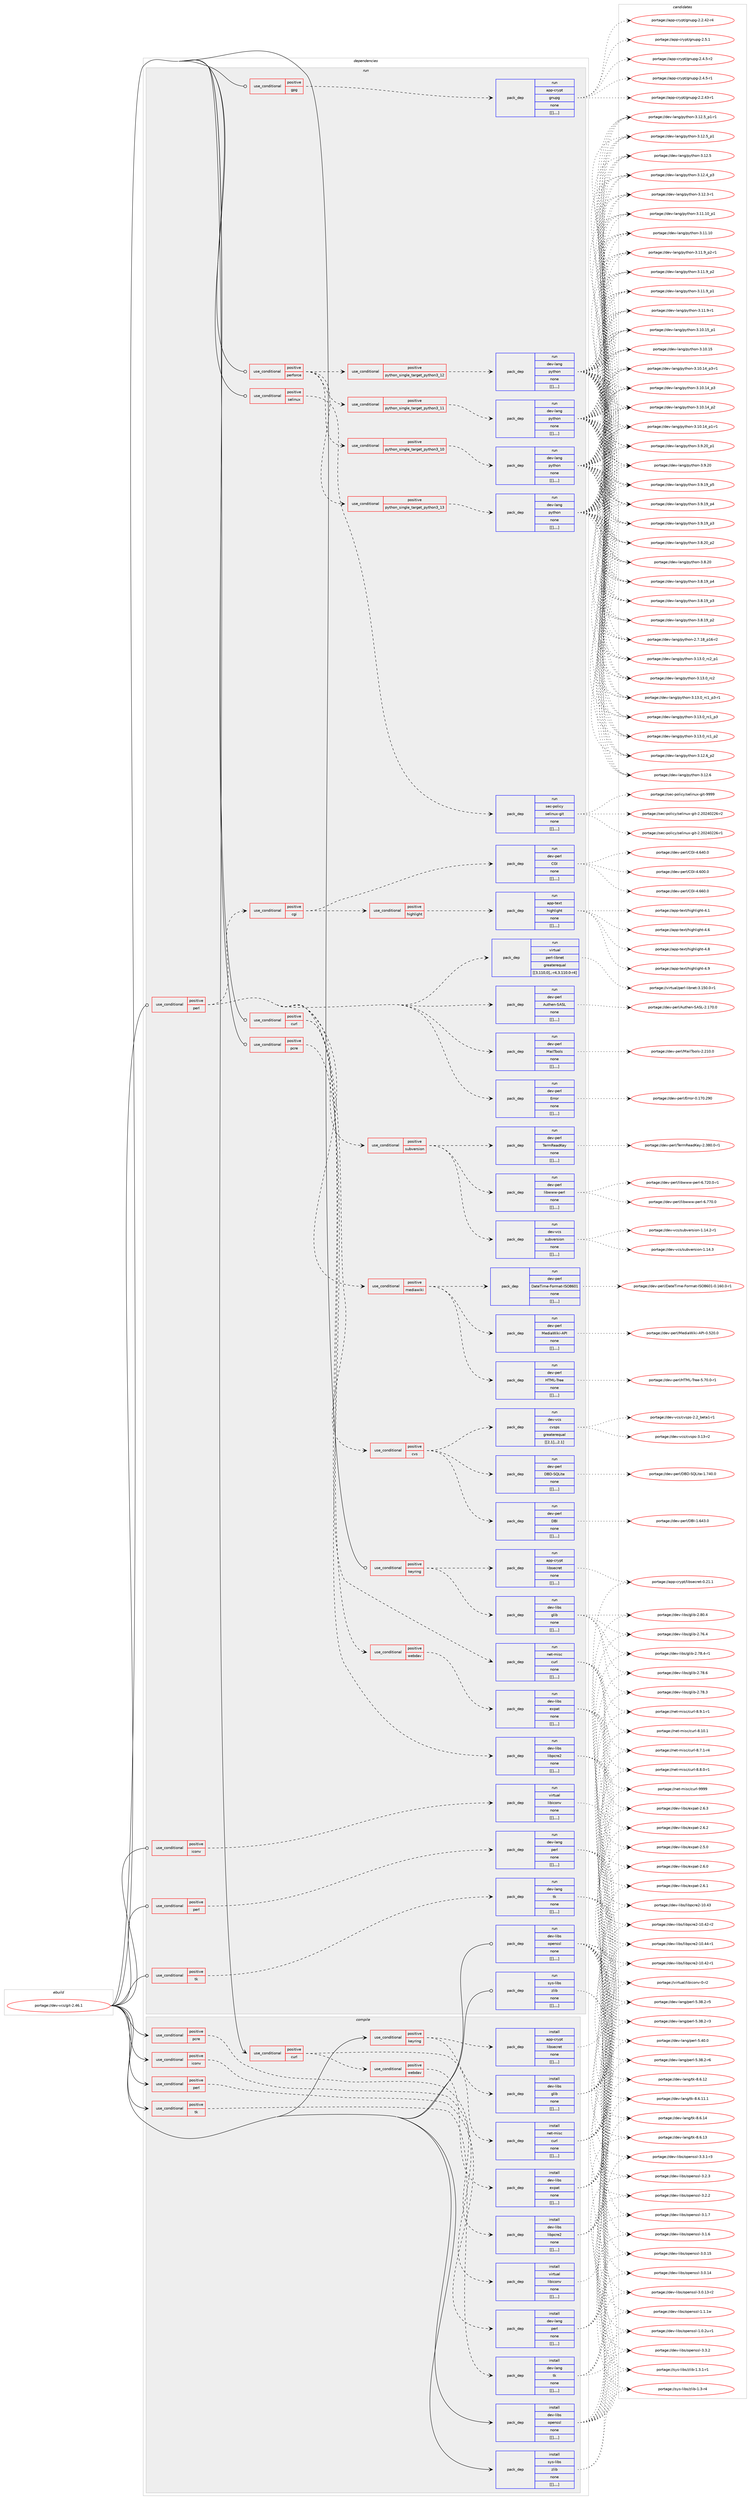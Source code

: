 digraph prolog {

# *************
# Graph options
# *************

newrank=true;
concentrate=true;
compound=true;
graph [rankdir=LR,fontname=Helvetica,fontsize=10,ranksep=1.5];#, ranksep=2.5, nodesep=0.2];
edge  [arrowhead=vee];
node  [fontname=Helvetica,fontsize=10];

# **********
# The ebuild
# **********

subgraph cluster_leftcol {
color=gray;
label=<<i>ebuild</i>>;
id [label="portage://dev-vcs/git-2.46.1", color=red, width=4, href="../dev-vcs/git-2.46.1.svg"];
}

# ****************
# The dependencies
# ****************

subgraph cluster_midcol {
color=gray;
label=<<i>dependencies</i>>;
subgraph cluster_compile {
fillcolor="#eeeeee";
style=filled;
label=<<i>compile</i>>;
subgraph cond64725 {
dependency226158 [label=<<TABLE BORDER="0" CELLBORDER="1" CELLSPACING="0" CELLPADDING="4"><TR><TD ROWSPAN="3" CELLPADDING="10">use_conditional</TD></TR><TR><TD>positive</TD></TR><TR><TD>curl</TD></TR></TABLE>>, shape=none, color=red];
subgraph pack159975 {
dependency226159 [label=<<TABLE BORDER="0" CELLBORDER="1" CELLSPACING="0" CELLPADDING="4" WIDTH="220"><TR><TD ROWSPAN="6" CELLPADDING="30">pack_dep</TD></TR><TR><TD WIDTH="110">install</TD></TR><TR><TD>net-misc</TD></TR><TR><TD>curl</TD></TR><TR><TD>none</TD></TR><TR><TD>[[],,,,]</TD></TR></TABLE>>, shape=none, color=blue];
}
dependency226158:e -> dependency226159:w [weight=20,style="dashed",arrowhead="vee"];
subgraph cond64726 {
dependency226160 [label=<<TABLE BORDER="0" CELLBORDER="1" CELLSPACING="0" CELLPADDING="4"><TR><TD ROWSPAN="3" CELLPADDING="10">use_conditional</TD></TR><TR><TD>positive</TD></TR><TR><TD>webdav</TD></TR></TABLE>>, shape=none, color=red];
subgraph pack159976 {
dependency226161 [label=<<TABLE BORDER="0" CELLBORDER="1" CELLSPACING="0" CELLPADDING="4" WIDTH="220"><TR><TD ROWSPAN="6" CELLPADDING="30">pack_dep</TD></TR><TR><TD WIDTH="110">install</TD></TR><TR><TD>dev-libs</TD></TR><TR><TD>expat</TD></TR><TR><TD>none</TD></TR><TR><TD>[[],,,,]</TD></TR></TABLE>>, shape=none, color=blue];
}
dependency226160:e -> dependency226161:w [weight=20,style="dashed",arrowhead="vee"];
}
dependency226158:e -> dependency226160:w [weight=20,style="dashed",arrowhead="vee"];
}
id:e -> dependency226158:w [weight=20,style="solid",arrowhead="vee"];
subgraph cond64727 {
dependency226162 [label=<<TABLE BORDER="0" CELLBORDER="1" CELLSPACING="0" CELLPADDING="4"><TR><TD ROWSPAN="3" CELLPADDING="10">use_conditional</TD></TR><TR><TD>positive</TD></TR><TR><TD>iconv</TD></TR></TABLE>>, shape=none, color=red];
subgraph pack159977 {
dependency226163 [label=<<TABLE BORDER="0" CELLBORDER="1" CELLSPACING="0" CELLPADDING="4" WIDTH="220"><TR><TD ROWSPAN="6" CELLPADDING="30">pack_dep</TD></TR><TR><TD WIDTH="110">install</TD></TR><TR><TD>virtual</TD></TR><TR><TD>libiconv</TD></TR><TR><TD>none</TD></TR><TR><TD>[[],,,,]</TD></TR></TABLE>>, shape=none, color=blue];
}
dependency226162:e -> dependency226163:w [weight=20,style="dashed",arrowhead="vee"];
}
id:e -> dependency226162:w [weight=20,style="solid",arrowhead="vee"];
subgraph cond64728 {
dependency226164 [label=<<TABLE BORDER="0" CELLBORDER="1" CELLSPACING="0" CELLPADDING="4"><TR><TD ROWSPAN="3" CELLPADDING="10">use_conditional</TD></TR><TR><TD>positive</TD></TR><TR><TD>keyring</TD></TR></TABLE>>, shape=none, color=red];
subgraph pack159978 {
dependency226165 [label=<<TABLE BORDER="0" CELLBORDER="1" CELLSPACING="0" CELLPADDING="4" WIDTH="220"><TR><TD ROWSPAN="6" CELLPADDING="30">pack_dep</TD></TR><TR><TD WIDTH="110">install</TD></TR><TR><TD>app-crypt</TD></TR><TR><TD>libsecret</TD></TR><TR><TD>none</TD></TR><TR><TD>[[],,,,]</TD></TR></TABLE>>, shape=none, color=blue];
}
dependency226164:e -> dependency226165:w [weight=20,style="dashed",arrowhead="vee"];
subgraph pack159979 {
dependency226166 [label=<<TABLE BORDER="0" CELLBORDER="1" CELLSPACING="0" CELLPADDING="4" WIDTH="220"><TR><TD ROWSPAN="6" CELLPADDING="30">pack_dep</TD></TR><TR><TD WIDTH="110">install</TD></TR><TR><TD>dev-libs</TD></TR><TR><TD>glib</TD></TR><TR><TD>none</TD></TR><TR><TD>[[],,,,]</TD></TR></TABLE>>, shape=none, color=blue];
}
dependency226164:e -> dependency226166:w [weight=20,style="dashed",arrowhead="vee"];
}
id:e -> dependency226164:w [weight=20,style="solid",arrowhead="vee"];
subgraph cond64729 {
dependency226167 [label=<<TABLE BORDER="0" CELLBORDER="1" CELLSPACING="0" CELLPADDING="4"><TR><TD ROWSPAN="3" CELLPADDING="10">use_conditional</TD></TR><TR><TD>positive</TD></TR><TR><TD>pcre</TD></TR></TABLE>>, shape=none, color=red];
subgraph pack159980 {
dependency226168 [label=<<TABLE BORDER="0" CELLBORDER="1" CELLSPACING="0" CELLPADDING="4" WIDTH="220"><TR><TD ROWSPAN="6" CELLPADDING="30">pack_dep</TD></TR><TR><TD WIDTH="110">install</TD></TR><TR><TD>dev-libs</TD></TR><TR><TD>libpcre2</TD></TR><TR><TD>none</TD></TR><TR><TD>[[],,,,]</TD></TR></TABLE>>, shape=none, color=blue];
}
dependency226167:e -> dependency226168:w [weight=20,style="dashed",arrowhead="vee"];
}
id:e -> dependency226167:w [weight=20,style="solid",arrowhead="vee"];
subgraph cond64730 {
dependency226169 [label=<<TABLE BORDER="0" CELLBORDER="1" CELLSPACING="0" CELLPADDING="4"><TR><TD ROWSPAN="3" CELLPADDING="10">use_conditional</TD></TR><TR><TD>positive</TD></TR><TR><TD>perl</TD></TR></TABLE>>, shape=none, color=red];
subgraph pack159981 {
dependency226170 [label=<<TABLE BORDER="0" CELLBORDER="1" CELLSPACING="0" CELLPADDING="4" WIDTH="220"><TR><TD ROWSPAN="6" CELLPADDING="30">pack_dep</TD></TR><TR><TD WIDTH="110">install</TD></TR><TR><TD>dev-lang</TD></TR><TR><TD>perl</TD></TR><TR><TD>none</TD></TR><TR><TD>[[],,,,]</TD></TR></TABLE>>, shape=none, color=blue];
}
dependency226169:e -> dependency226170:w [weight=20,style="dashed",arrowhead="vee"];
}
id:e -> dependency226169:w [weight=20,style="solid",arrowhead="vee"];
subgraph cond64731 {
dependency226171 [label=<<TABLE BORDER="0" CELLBORDER="1" CELLSPACING="0" CELLPADDING="4"><TR><TD ROWSPAN="3" CELLPADDING="10">use_conditional</TD></TR><TR><TD>positive</TD></TR><TR><TD>tk</TD></TR></TABLE>>, shape=none, color=red];
subgraph pack159982 {
dependency226172 [label=<<TABLE BORDER="0" CELLBORDER="1" CELLSPACING="0" CELLPADDING="4" WIDTH="220"><TR><TD ROWSPAN="6" CELLPADDING="30">pack_dep</TD></TR><TR><TD WIDTH="110">install</TD></TR><TR><TD>dev-lang</TD></TR><TR><TD>tk</TD></TR><TR><TD>none</TD></TR><TR><TD>[[],,,,]</TD></TR></TABLE>>, shape=none, color=blue];
}
dependency226171:e -> dependency226172:w [weight=20,style="dashed",arrowhead="vee"];
}
id:e -> dependency226171:w [weight=20,style="solid",arrowhead="vee"];
subgraph pack159983 {
dependency226173 [label=<<TABLE BORDER="0" CELLBORDER="1" CELLSPACING="0" CELLPADDING="4" WIDTH="220"><TR><TD ROWSPAN="6" CELLPADDING="30">pack_dep</TD></TR><TR><TD WIDTH="110">install</TD></TR><TR><TD>dev-libs</TD></TR><TR><TD>openssl</TD></TR><TR><TD>none</TD></TR><TR><TD>[[],,,,]</TD></TR></TABLE>>, shape=none, color=blue];
}
id:e -> dependency226173:w [weight=20,style="solid",arrowhead="vee"];
subgraph pack159984 {
dependency226174 [label=<<TABLE BORDER="0" CELLBORDER="1" CELLSPACING="0" CELLPADDING="4" WIDTH="220"><TR><TD ROWSPAN="6" CELLPADDING="30">pack_dep</TD></TR><TR><TD WIDTH="110">install</TD></TR><TR><TD>sys-libs</TD></TR><TR><TD>zlib</TD></TR><TR><TD>none</TD></TR><TR><TD>[[],,,,]</TD></TR></TABLE>>, shape=none, color=blue];
}
id:e -> dependency226174:w [weight=20,style="solid",arrowhead="vee"];
}
subgraph cluster_compileandrun {
fillcolor="#eeeeee";
style=filled;
label=<<i>compile and run</i>>;
}
subgraph cluster_run {
fillcolor="#eeeeee";
style=filled;
label=<<i>run</i>>;
subgraph cond64732 {
dependency226175 [label=<<TABLE BORDER="0" CELLBORDER="1" CELLSPACING="0" CELLPADDING="4"><TR><TD ROWSPAN="3" CELLPADDING="10">use_conditional</TD></TR><TR><TD>positive</TD></TR><TR><TD>curl</TD></TR></TABLE>>, shape=none, color=red];
subgraph pack159985 {
dependency226176 [label=<<TABLE BORDER="0" CELLBORDER="1" CELLSPACING="0" CELLPADDING="4" WIDTH="220"><TR><TD ROWSPAN="6" CELLPADDING="30">pack_dep</TD></TR><TR><TD WIDTH="110">run</TD></TR><TR><TD>net-misc</TD></TR><TR><TD>curl</TD></TR><TR><TD>none</TD></TR><TR><TD>[[],,,,]</TD></TR></TABLE>>, shape=none, color=blue];
}
dependency226175:e -> dependency226176:w [weight=20,style="dashed",arrowhead="vee"];
subgraph cond64733 {
dependency226177 [label=<<TABLE BORDER="0" CELLBORDER="1" CELLSPACING="0" CELLPADDING="4"><TR><TD ROWSPAN="3" CELLPADDING="10">use_conditional</TD></TR><TR><TD>positive</TD></TR><TR><TD>webdav</TD></TR></TABLE>>, shape=none, color=red];
subgraph pack159986 {
dependency226178 [label=<<TABLE BORDER="0" CELLBORDER="1" CELLSPACING="0" CELLPADDING="4" WIDTH="220"><TR><TD ROWSPAN="6" CELLPADDING="30">pack_dep</TD></TR><TR><TD WIDTH="110">run</TD></TR><TR><TD>dev-libs</TD></TR><TR><TD>expat</TD></TR><TR><TD>none</TD></TR><TR><TD>[[],,,,]</TD></TR></TABLE>>, shape=none, color=blue];
}
dependency226177:e -> dependency226178:w [weight=20,style="dashed",arrowhead="vee"];
}
dependency226175:e -> dependency226177:w [weight=20,style="dashed",arrowhead="vee"];
}
id:e -> dependency226175:w [weight=20,style="solid",arrowhead="odot"];
subgraph cond64734 {
dependency226179 [label=<<TABLE BORDER="0" CELLBORDER="1" CELLSPACING="0" CELLPADDING="4"><TR><TD ROWSPAN="3" CELLPADDING="10">use_conditional</TD></TR><TR><TD>positive</TD></TR><TR><TD>gpg</TD></TR></TABLE>>, shape=none, color=red];
subgraph pack159987 {
dependency226180 [label=<<TABLE BORDER="0" CELLBORDER="1" CELLSPACING="0" CELLPADDING="4" WIDTH="220"><TR><TD ROWSPAN="6" CELLPADDING="30">pack_dep</TD></TR><TR><TD WIDTH="110">run</TD></TR><TR><TD>app-crypt</TD></TR><TR><TD>gnupg</TD></TR><TR><TD>none</TD></TR><TR><TD>[[],,,,]</TD></TR></TABLE>>, shape=none, color=blue];
}
dependency226179:e -> dependency226180:w [weight=20,style="dashed",arrowhead="vee"];
}
id:e -> dependency226179:w [weight=20,style="solid",arrowhead="odot"];
subgraph cond64735 {
dependency226181 [label=<<TABLE BORDER="0" CELLBORDER="1" CELLSPACING="0" CELLPADDING="4"><TR><TD ROWSPAN="3" CELLPADDING="10">use_conditional</TD></TR><TR><TD>positive</TD></TR><TR><TD>iconv</TD></TR></TABLE>>, shape=none, color=red];
subgraph pack159988 {
dependency226182 [label=<<TABLE BORDER="0" CELLBORDER="1" CELLSPACING="0" CELLPADDING="4" WIDTH="220"><TR><TD ROWSPAN="6" CELLPADDING="30">pack_dep</TD></TR><TR><TD WIDTH="110">run</TD></TR><TR><TD>virtual</TD></TR><TR><TD>libiconv</TD></TR><TR><TD>none</TD></TR><TR><TD>[[],,,,]</TD></TR></TABLE>>, shape=none, color=blue];
}
dependency226181:e -> dependency226182:w [weight=20,style="dashed",arrowhead="vee"];
}
id:e -> dependency226181:w [weight=20,style="solid",arrowhead="odot"];
subgraph cond64736 {
dependency226183 [label=<<TABLE BORDER="0" CELLBORDER="1" CELLSPACING="0" CELLPADDING="4"><TR><TD ROWSPAN="3" CELLPADDING="10">use_conditional</TD></TR><TR><TD>positive</TD></TR><TR><TD>keyring</TD></TR></TABLE>>, shape=none, color=red];
subgraph pack159989 {
dependency226184 [label=<<TABLE BORDER="0" CELLBORDER="1" CELLSPACING="0" CELLPADDING="4" WIDTH="220"><TR><TD ROWSPAN="6" CELLPADDING="30">pack_dep</TD></TR><TR><TD WIDTH="110">run</TD></TR><TR><TD>app-crypt</TD></TR><TR><TD>libsecret</TD></TR><TR><TD>none</TD></TR><TR><TD>[[],,,,]</TD></TR></TABLE>>, shape=none, color=blue];
}
dependency226183:e -> dependency226184:w [weight=20,style="dashed",arrowhead="vee"];
subgraph pack159990 {
dependency226185 [label=<<TABLE BORDER="0" CELLBORDER="1" CELLSPACING="0" CELLPADDING="4" WIDTH="220"><TR><TD ROWSPAN="6" CELLPADDING="30">pack_dep</TD></TR><TR><TD WIDTH="110">run</TD></TR><TR><TD>dev-libs</TD></TR><TR><TD>glib</TD></TR><TR><TD>none</TD></TR><TR><TD>[[],,,,]</TD></TR></TABLE>>, shape=none, color=blue];
}
dependency226183:e -> dependency226185:w [weight=20,style="dashed",arrowhead="vee"];
}
id:e -> dependency226183:w [weight=20,style="solid",arrowhead="odot"];
subgraph cond64737 {
dependency226186 [label=<<TABLE BORDER="0" CELLBORDER="1" CELLSPACING="0" CELLPADDING="4"><TR><TD ROWSPAN="3" CELLPADDING="10">use_conditional</TD></TR><TR><TD>positive</TD></TR><TR><TD>pcre</TD></TR></TABLE>>, shape=none, color=red];
subgraph pack159991 {
dependency226187 [label=<<TABLE BORDER="0" CELLBORDER="1" CELLSPACING="0" CELLPADDING="4" WIDTH="220"><TR><TD ROWSPAN="6" CELLPADDING="30">pack_dep</TD></TR><TR><TD WIDTH="110">run</TD></TR><TR><TD>dev-libs</TD></TR><TR><TD>libpcre2</TD></TR><TR><TD>none</TD></TR><TR><TD>[[],,,,]</TD></TR></TABLE>>, shape=none, color=blue];
}
dependency226186:e -> dependency226187:w [weight=20,style="dashed",arrowhead="vee"];
}
id:e -> dependency226186:w [weight=20,style="solid",arrowhead="odot"];
subgraph cond64738 {
dependency226188 [label=<<TABLE BORDER="0" CELLBORDER="1" CELLSPACING="0" CELLPADDING="4"><TR><TD ROWSPAN="3" CELLPADDING="10">use_conditional</TD></TR><TR><TD>positive</TD></TR><TR><TD>perforce</TD></TR></TABLE>>, shape=none, color=red];
subgraph cond64739 {
dependency226189 [label=<<TABLE BORDER="0" CELLBORDER="1" CELLSPACING="0" CELLPADDING="4"><TR><TD ROWSPAN="3" CELLPADDING="10">use_conditional</TD></TR><TR><TD>positive</TD></TR><TR><TD>python_single_target_python3_10</TD></TR></TABLE>>, shape=none, color=red];
subgraph pack159992 {
dependency226190 [label=<<TABLE BORDER="0" CELLBORDER="1" CELLSPACING="0" CELLPADDING="4" WIDTH="220"><TR><TD ROWSPAN="6" CELLPADDING="30">pack_dep</TD></TR><TR><TD WIDTH="110">run</TD></TR><TR><TD>dev-lang</TD></TR><TR><TD>python</TD></TR><TR><TD>none</TD></TR><TR><TD>[[],,,,]</TD></TR></TABLE>>, shape=none, color=blue];
}
dependency226189:e -> dependency226190:w [weight=20,style="dashed",arrowhead="vee"];
}
dependency226188:e -> dependency226189:w [weight=20,style="dashed",arrowhead="vee"];
subgraph cond64740 {
dependency226191 [label=<<TABLE BORDER="0" CELLBORDER="1" CELLSPACING="0" CELLPADDING="4"><TR><TD ROWSPAN="3" CELLPADDING="10">use_conditional</TD></TR><TR><TD>positive</TD></TR><TR><TD>python_single_target_python3_11</TD></TR></TABLE>>, shape=none, color=red];
subgraph pack159993 {
dependency226192 [label=<<TABLE BORDER="0" CELLBORDER="1" CELLSPACING="0" CELLPADDING="4" WIDTH="220"><TR><TD ROWSPAN="6" CELLPADDING="30">pack_dep</TD></TR><TR><TD WIDTH="110">run</TD></TR><TR><TD>dev-lang</TD></TR><TR><TD>python</TD></TR><TR><TD>none</TD></TR><TR><TD>[[],,,,]</TD></TR></TABLE>>, shape=none, color=blue];
}
dependency226191:e -> dependency226192:w [weight=20,style="dashed",arrowhead="vee"];
}
dependency226188:e -> dependency226191:w [weight=20,style="dashed",arrowhead="vee"];
subgraph cond64741 {
dependency226193 [label=<<TABLE BORDER="0" CELLBORDER="1" CELLSPACING="0" CELLPADDING="4"><TR><TD ROWSPAN="3" CELLPADDING="10">use_conditional</TD></TR><TR><TD>positive</TD></TR><TR><TD>python_single_target_python3_12</TD></TR></TABLE>>, shape=none, color=red];
subgraph pack159994 {
dependency226194 [label=<<TABLE BORDER="0" CELLBORDER="1" CELLSPACING="0" CELLPADDING="4" WIDTH="220"><TR><TD ROWSPAN="6" CELLPADDING="30">pack_dep</TD></TR><TR><TD WIDTH="110">run</TD></TR><TR><TD>dev-lang</TD></TR><TR><TD>python</TD></TR><TR><TD>none</TD></TR><TR><TD>[[],,,,]</TD></TR></TABLE>>, shape=none, color=blue];
}
dependency226193:e -> dependency226194:w [weight=20,style="dashed",arrowhead="vee"];
}
dependency226188:e -> dependency226193:w [weight=20,style="dashed",arrowhead="vee"];
subgraph cond64742 {
dependency226195 [label=<<TABLE BORDER="0" CELLBORDER="1" CELLSPACING="0" CELLPADDING="4"><TR><TD ROWSPAN="3" CELLPADDING="10">use_conditional</TD></TR><TR><TD>positive</TD></TR><TR><TD>python_single_target_python3_13</TD></TR></TABLE>>, shape=none, color=red];
subgraph pack159995 {
dependency226196 [label=<<TABLE BORDER="0" CELLBORDER="1" CELLSPACING="0" CELLPADDING="4" WIDTH="220"><TR><TD ROWSPAN="6" CELLPADDING="30">pack_dep</TD></TR><TR><TD WIDTH="110">run</TD></TR><TR><TD>dev-lang</TD></TR><TR><TD>python</TD></TR><TR><TD>none</TD></TR><TR><TD>[[],,,,]</TD></TR></TABLE>>, shape=none, color=blue];
}
dependency226195:e -> dependency226196:w [weight=20,style="dashed",arrowhead="vee"];
}
dependency226188:e -> dependency226195:w [weight=20,style="dashed",arrowhead="vee"];
}
id:e -> dependency226188:w [weight=20,style="solid",arrowhead="odot"];
subgraph cond64743 {
dependency226197 [label=<<TABLE BORDER="0" CELLBORDER="1" CELLSPACING="0" CELLPADDING="4"><TR><TD ROWSPAN="3" CELLPADDING="10">use_conditional</TD></TR><TR><TD>positive</TD></TR><TR><TD>perl</TD></TR></TABLE>>, shape=none, color=red];
subgraph pack159996 {
dependency226198 [label=<<TABLE BORDER="0" CELLBORDER="1" CELLSPACING="0" CELLPADDING="4" WIDTH="220"><TR><TD ROWSPAN="6" CELLPADDING="30">pack_dep</TD></TR><TR><TD WIDTH="110">run</TD></TR><TR><TD>dev-lang</TD></TR><TR><TD>perl</TD></TR><TR><TD>none</TD></TR><TR><TD>[[],,,,]</TD></TR></TABLE>>, shape=none, color=blue];
}
dependency226197:e -> dependency226198:w [weight=20,style="dashed",arrowhead="vee"];
}
id:e -> dependency226197:w [weight=20,style="solid",arrowhead="odot"];
subgraph cond64744 {
dependency226199 [label=<<TABLE BORDER="0" CELLBORDER="1" CELLSPACING="0" CELLPADDING="4"><TR><TD ROWSPAN="3" CELLPADDING="10">use_conditional</TD></TR><TR><TD>positive</TD></TR><TR><TD>perl</TD></TR></TABLE>>, shape=none, color=red];
subgraph pack159997 {
dependency226200 [label=<<TABLE BORDER="0" CELLBORDER="1" CELLSPACING="0" CELLPADDING="4" WIDTH="220"><TR><TD ROWSPAN="6" CELLPADDING="30">pack_dep</TD></TR><TR><TD WIDTH="110">run</TD></TR><TR><TD>dev-perl</TD></TR><TR><TD>Error</TD></TR><TR><TD>none</TD></TR><TR><TD>[[],,,,]</TD></TR></TABLE>>, shape=none, color=blue];
}
dependency226199:e -> dependency226200:w [weight=20,style="dashed",arrowhead="vee"];
subgraph pack159998 {
dependency226201 [label=<<TABLE BORDER="0" CELLBORDER="1" CELLSPACING="0" CELLPADDING="4" WIDTH="220"><TR><TD ROWSPAN="6" CELLPADDING="30">pack_dep</TD></TR><TR><TD WIDTH="110">run</TD></TR><TR><TD>dev-perl</TD></TR><TR><TD>MailTools</TD></TR><TR><TD>none</TD></TR><TR><TD>[[],,,,]</TD></TR></TABLE>>, shape=none, color=blue];
}
dependency226199:e -> dependency226201:w [weight=20,style="dashed",arrowhead="vee"];
subgraph pack159999 {
dependency226202 [label=<<TABLE BORDER="0" CELLBORDER="1" CELLSPACING="0" CELLPADDING="4" WIDTH="220"><TR><TD ROWSPAN="6" CELLPADDING="30">pack_dep</TD></TR><TR><TD WIDTH="110">run</TD></TR><TR><TD>dev-perl</TD></TR><TR><TD>Authen-SASL</TD></TR><TR><TD>none</TD></TR><TR><TD>[[],,,,]</TD></TR></TABLE>>, shape=none, color=blue];
}
dependency226199:e -> dependency226202:w [weight=20,style="dashed",arrowhead="vee"];
subgraph pack160000 {
dependency226203 [label=<<TABLE BORDER="0" CELLBORDER="1" CELLSPACING="0" CELLPADDING="4" WIDTH="220"><TR><TD ROWSPAN="6" CELLPADDING="30">pack_dep</TD></TR><TR><TD WIDTH="110">run</TD></TR><TR><TD>virtual</TD></TR><TR><TD>perl-libnet</TD></TR><TR><TD>greaterequal</TD></TR><TR><TD>[[3,110,0],,-r4,3.110.0-r4]</TD></TR></TABLE>>, shape=none, color=blue];
}
dependency226199:e -> dependency226203:w [weight=20,style="dashed",arrowhead="vee"];
subgraph cond64745 {
dependency226204 [label=<<TABLE BORDER="0" CELLBORDER="1" CELLSPACING="0" CELLPADDING="4"><TR><TD ROWSPAN="3" CELLPADDING="10">use_conditional</TD></TR><TR><TD>positive</TD></TR><TR><TD>cgi</TD></TR></TABLE>>, shape=none, color=red];
subgraph pack160001 {
dependency226205 [label=<<TABLE BORDER="0" CELLBORDER="1" CELLSPACING="0" CELLPADDING="4" WIDTH="220"><TR><TD ROWSPAN="6" CELLPADDING="30">pack_dep</TD></TR><TR><TD WIDTH="110">run</TD></TR><TR><TD>dev-perl</TD></TR><TR><TD>CGI</TD></TR><TR><TD>none</TD></TR><TR><TD>[[],,,,]</TD></TR></TABLE>>, shape=none, color=blue];
}
dependency226204:e -> dependency226205:w [weight=20,style="dashed",arrowhead="vee"];
subgraph cond64746 {
dependency226206 [label=<<TABLE BORDER="0" CELLBORDER="1" CELLSPACING="0" CELLPADDING="4"><TR><TD ROWSPAN="3" CELLPADDING="10">use_conditional</TD></TR><TR><TD>positive</TD></TR><TR><TD>highlight</TD></TR></TABLE>>, shape=none, color=red];
subgraph pack160002 {
dependency226207 [label=<<TABLE BORDER="0" CELLBORDER="1" CELLSPACING="0" CELLPADDING="4" WIDTH="220"><TR><TD ROWSPAN="6" CELLPADDING="30">pack_dep</TD></TR><TR><TD WIDTH="110">run</TD></TR><TR><TD>app-text</TD></TR><TR><TD>highlight</TD></TR><TR><TD>none</TD></TR><TR><TD>[[],,,,]</TD></TR></TABLE>>, shape=none, color=blue];
}
dependency226206:e -> dependency226207:w [weight=20,style="dashed",arrowhead="vee"];
}
dependency226204:e -> dependency226206:w [weight=20,style="dashed",arrowhead="vee"];
}
dependency226199:e -> dependency226204:w [weight=20,style="dashed",arrowhead="vee"];
subgraph cond64747 {
dependency226208 [label=<<TABLE BORDER="0" CELLBORDER="1" CELLSPACING="0" CELLPADDING="4"><TR><TD ROWSPAN="3" CELLPADDING="10">use_conditional</TD></TR><TR><TD>positive</TD></TR><TR><TD>cvs</TD></TR></TABLE>>, shape=none, color=red];
subgraph pack160003 {
dependency226209 [label=<<TABLE BORDER="0" CELLBORDER="1" CELLSPACING="0" CELLPADDING="4" WIDTH="220"><TR><TD ROWSPAN="6" CELLPADDING="30">pack_dep</TD></TR><TR><TD WIDTH="110">run</TD></TR><TR><TD>dev-vcs</TD></TR><TR><TD>cvsps</TD></TR><TR><TD>greaterequal</TD></TR><TR><TD>[[2,1],,,2.1]</TD></TR></TABLE>>, shape=none, color=blue];
}
dependency226208:e -> dependency226209:w [weight=20,style="dashed",arrowhead="vee"];
subgraph pack160004 {
dependency226210 [label=<<TABLE BORDER="0" CELLBORDER="1" CELLSPACING="0" CELLPADDING="4" WIDTH="220"><TR><TD ROWSPAN="6" CELLPADDING="30">pack_dep</TD></TR><TR><TD WIDTH="110">run</TD></TR><TR><TD>dev-perl</TD></TR><TR><TD>DBI</TD></TR><TR><TD>none</TD></TR><TR><TD>[[],,,,]</TD></TR></TABLE>>, shape=none, color=blue];
}
dependency226208:e -> dependency226210:w [weight=20,style="dashed",arrowhead="vee"];
subgraph pack160005 {
dependency226211 [label=<<TABLE BORDER="0" CELLBORDER="1" CELLSPACING="0" CELLPADDING="4" WIDTH="220"><TR><TD ROWSPAN="6" CELLPADDING="30">pack_dep</TD></TR><TR><TD WIDTH="110">run</TD></TR><TR><TD>dev-perl</TD></TR><TR><TD>DBD-SQLite</TD></TR><TR><TD>none</TD></TR><TR><TD>[[],,,,]</TD></TR></TABLE>>, shape=none, color=blue];
}
dependency226208:e -> dependency226211:w [weight=20,style="dashed",arrowhead="vee"];
}
dependency226199:e -> dependency226208:w [weight=20,style="dashed",arrowhead="vee"];
subgraph cond64748 {
dependency226212 [label=<<TABLE BORDER="0" CELLBORDER="1" CELLSPACING="0" CELLPADDING="4"><TR><TD ROWSPAN="3" CELLPADDING="10">use_conditional</TD></TR><TR><TD>positive</TD></TR><TR><TD>mediawiki</TD></TR></TABLE>>, shape=none, color=red];
subgraph pack160006 {
dependency226213 [label=<<TABLE BORDER="0" CELLBORDER="1" CELLSPACING="0" CELLPADDING="4" WIDTH="220"><TR><TD ROWSPAN="6" CELLPADDING="30">pack_dep</TD></TR><TR><TD WIDTH="110">run</TD></TR><TR><TD>dev-perl</TD></TR><TR><TD>DateTime-Format-ISO8601</TD></TR><TR><TD>none</TD></TR><TR><TD>[[],,,,]</TD></TR></TABLE>>, shape=none, color=blue];
}
dependency226212:e -> dependency226213:w [weight=20,style="dashed",arrowhead="vee"];
subgraph pack160007 {
dependency226214 [label=<<TABLE BORDER="0" CELLBORDER="1" CELLSPACING="0" CELLPADDING="4" WIDTH="220"><TR><TD ROWSPAN="6" CELLPADDING="30">pack_dep</TD></TR><TR><TD WIDTH="110">run</TD></TR><TR><TD>dev-perl</TD></TR><TR><TD>HTML-Tree</TD></TR><TR><TD>none</TD></TR><TR><TD>[[],,,,]</TD></TR></TABLE>>, shape=none, color=blue];
}
dependency226212:e -> dependency226214:w [weight=20,style="dashed",arrowhead="vee"];
subgraph pack160008 {
dependency226215 [label=<<TABLE BORDER="0" CELLBORDER="1" CELLSPACING="0" CELLPADDING="4" WIDTH="220"><TR><TD ROWSPAN="6" CELLPADDING="30">pack_dep</TD></TR><TR><TD WIDTH="110">run</TD></TR><TR><TD>dev-perl</TD></TR><TR><TD>MediaWiki-API</TD></TR><TR><TD>none</TD></TR><TR><TD>[[],,,,]</TD></TR></TABLE>>, shape=none, color=blue];
}
dependency226212:e -> dependency226215:w [weight=20,style="dashed",arrowhead="vee"];
}
dependency226199:e -> dependency226212:w [weight=20,style="dashed",arrowhead="vee"];
subgraph cond64749 {
dependency226216 [label=<<TABLE BORDER="0" CELLBORDER="1" CELLSPACING="0" CELLPADDING="4"><TR><TD ROWSPAN="3" CELLPADDING="10">use_conditional</TD></TR><TR><TD>positive</TD></TR><TR><TD>subversion</TD></TR></TABLE>>, shape=none, color=red];
subgraph pack160009 {
dependency226217 [label=<<TABLE BORDER="0" CELLBORDER="1" CELLSPACING="0" CELLPADDING="4" WIDTH="220"><TR><TD ROWSPAN="6" CELLPADDING="30">pack_dep</TD></TR><TR><TD WIDTH="110">run</TD></TR><TR><TD>dev-vcs</TD></TR><TR><TD>subversion</TD></TR><TR><TD>none</TD></TR><TR><TD>[[],,,,]</TD></TR></TABLE>>, shape=none, color=blue];
}
dependency226216:e -> dependency226217:w [weight=20,style="dashed",arrowhead="vee"];
subgraph pack160010 {
dependency226218 [label=<<TABLE BORDER="0" CELLBORDER="1" CELLSPACING="0" CELLPADDING="4" WIDTH="220"><TR><TD ROWSPAN="6" CELLPADDING="30">pack_dep</TD></TR><TR><TD WIDTH="110">run</TD></TR><TR><TD>dev-perl</TD></TR><TR><TD>libwww-perl</TD></TR><TR><TD>none</TD></TR><TR><TD>[[],,,,]</TD></TR></TABLE>>, shape=none, color=blue];
}
dependency226216:e -> dependency226218:w [weight=20,style="dashed",arrowhead="vee"];
subgraph pack160011 {
dependency226219 [label=<<TABLE BORDER="0" CELLBORDER="1" CELLSPACING="0" CELLPADDING="4" WIDTH="220"><TR><TD ROWSPAN="6" CELLPADDING="30">pack_dep</TD></TR><TR><TD WIDTH="110">run</TD></TR><TR><TD>dev-perl</TD></TR><TR><TD>TermReadKey</TD></TR><TR><TD>none</TD></TR><TR><TD>[[],,,,]</TD></TR></TABLE>>, shape=none, color=blue];
}
dependency226216:e -> dependency226219:w [weight=20,style="dashed",arrowhead="vee"];
}
dependency226199:e -> dependency226216:w [weight=20,style="dashed",arrowhead="vee"];
}
id:e -> dependency226199:w [weight=20,style="solid",arrowhead="odot"];
subgraph cond64750 {
dependency226220 [label=<<TABLE BORDER="0" CELLBORDER="1" CELLSPACING="0" CELLPADDING="4"><TR><TD ROWSPAN="3" CELLPADDING="10">use_conditional</TD></TR><TR><TD>positive</TD></TR><TR><TD>selinux</TD></TR></TABLE>>, shape=none, color=red];
subgraph pack160012 {
dependency226221 [label=<<TABLE BORDER="0" CELLBORDER="1" CELLSPACING="0" CELLPADDING="4" WIDTH="220"><TR><TD ROWSPAN="6" CELLPADDING="30">pack_dep</TD></TR><TR><TD WIDTH="110">run</TD></TR><TR><TD>sec-policy</TD></TR><TR><TD>selinux-git</TD></TR><TR><TD>none</TD></TR><TR><TD>[[],,,,]</TD></TR></TABLE>>, shape=none, color=blue];
}
dependency226220:e -> dependency226221:w [weight=20,style="dashed",arrowhead="vee"];
}
id:e -> dependency226220:w [weight=20,style="solid",arrowhead="odot"];
subgraph cond64751 {
dependency226222 [label=<<TABLE BORDER="0" CELLBORDER="1" CELLSPACING="0" CELLPADDING="4"><TR><TD ROWSPAN="3" CELLPADDING="10">use_conditional</TD></TR><TR><TD>positive</TD></TR><TR><TD>tk</TD></TR></TABLE>>, shape=none, color=red];
subgraph pack160013 {
dependency226223 [label=<<TABLE BORDER="0" CELLBORDER="1" CELLSPACING="0" CELLPADDING="4" WIDTH="220"><TR><TD ROWSPAN="6" CELLPADDING="30">pack_dep</TD></TR><TR><TD WIDTH="110">run</TD></TR><TR><TD>dev-lang</TD></TR><TR><TD>tk</TD></TR><TR><TD>none</TD></TR><TR><TD>[[],,,,]</TD></TR></TABLE>>, shape=none, color=blue];
}
dependency226222:e -> dependency226223:w [weight=20,style="dashed",arrowhead="vee"];
}
id:e -> dependency226222:w [weight=20,style="solid",arrowhead="odot"];
subgraph pack160014 {
dependency226224 [label=<<TABLE BORDER="0" CELLBORDER="1" CELLSPACING="0" CELLPADDING="4" WIDTH="220"><TR><TD ROWSPAN="6" CELLPADDING="30">pack_dep</TD></TR><TR><TD WIDTH="110">run</TD></TR><TR><TD>dev-libs</TD></TR><TR><TD>openssl</TD></TR><TR><TD>none</TD></TR><TR><TD>[[],,,,]</TD></TR></TABLE>>, shape=none, color=blue];
}
id:e -> dependency226224:w [weight=20,style="solid",arrowhead="odot"];
subgraph pack160015 {
dependency226225 [label=<<TABLE BORDER="0" CELLBORDER="1" CELLSPACING="0" CELLPADDING="4" WIDTH="220"><TR><TD ROWSPAN="6" CELLPADDING="30">pack_dep</TD></TR><TR><TD WIDTH="110">run</TD></TR><TR><TD>sys-libs</TD></TR><TR><TD>zlib</TD></TR><TR><TD>none</TD></TR><TR><TD>[[],,,,]</TD></TR></TABLE>>, shape=none, color=blue];
}
id:e -> dependency226225:w [weight=20,style="solid",arrowhead="odot"];
}
}

# **************
# The candidates
# **************

subgraph cluster_choices {
rank=same;
color=gray;
label=<<i>candidates</i>>;

subgraph choice159975 {
color=black;
nodesep=1;
choice110101116451091051159947991171141084557575757 [label="portage://net-misc/curl-9999", color=red, width=4,href="../net-misc/curl-9999.svg"];
choice1101011164510910511599479911711410845564649484649 [label="portage://net-misc/curl-8.10.1", color=red, width=4,href="../net-misc/curl-8.10.1.svg"];
choice110101116451091051159947991171141084556465746494511449 [label="portage://net-misc/curl-8.9.1-r1", color=red, width=4,href="../net-misc/curl-8.9.1-r1.svg"];
choice110101116451091051159947991171141084556465646484511449 [label="portage://net-misc/curl-8.8.0-r1", color=red, width=4,href="../net-misc/curl-8.8.0-r1.svg"];
choice110101116451091051159947991171141084556465546494511452 [label="portage://net-misc/curl-8.7.1-r4", color=red, width=4,href="../net-misc/curl-8.7.1-r4.svg"];
dependency226159:e -> choice110101116451091051159947991171141084557575757:w [style=dotted,weight="100"];
dependency226159:e -> choice1101011164510910511599479911711410845564649484649:w [style=dotted,weight="100"];
dependency226159:e -> choice110101116451091051159947991171141084556465746494511449:w [style=dotted,weight="100"];
dependency226159:e -> choice110101116451091051159947991171141084556465646484511449:w [style=dotted,weight="100"];
dependency226159:e -> choice110101116451091051159947991171141084556465546494511452:w [style=dotted,weight="100"];
}
subgraph choice159976 {
color=black;
nodesep=1;
choice10010111845108105981154710112011297116455046544651 [label="portage://dev-libs/expat-2.6.3", color=red, width=4,href="../dev-libs/expat-2.6.3.svg"];
choice10010111845108105981154710112011297116455046544650 [label="portage://dev-libs/expat-2.6.2", color=red, width=4,href="../dev-libs/expat-2.6.2.svg"];
choice10010111845108105981154710112011297116455046544649 [label="portage://dev-libs/expat-2.6.1", color=red, width=4,href="../dev-libs/expat-2.6.1.svg"];
choice10010111845108105981154710112011297116455046544648 [label="portage://dev-libs/expat-2.6.0", color=red, width=4,href="../dev-libs/expat-2.6.0.svg"];
choice10010111845108105981154710112011297116455046534648 [label="portage://dev-libs/expat-2.5.0", color=red, width=4,href="../dev-libs/expat-2.5.0.svg"];
dependency226161:e -> choice10010111845108105981154710112011297116455046544651:w [style=dotted,weight="100"];
dependency226161:e -> choice10010111845108105981154710112011297116455046544650:w [style=dotted,weight="100"];
dependency226161:e -> choice10010111845108105981154710112011297116455046544649:w [style=dotted,weight="100"];
dependency226161:e -> choice10010111845108105981154710112011297116455046544648:w [style=dotted,weight="100"];
dependency226161:e -> choice10010111845108105981154710112011297116455046534648:w [style=dotted,weight="100"];
}
subgraph choice159977 {
color=black;
nodesep=1;
choice1181051141161179710847108105981059911111011845484511450 [label="portage://virtual/libiconv-0-r2", color=red, width=4,href="../virtual/libiconv-0-r2.svg"];
dependency226163:e -> choice1181051141161179710847108105981059911111011845484511450:w [style=dotted,weight="100"];
}
subgraph choice159978 {
color=black;
nodesep=1;
choice97112112459911412111211647108105981151019911410111645484650494649 [label="portage://app-crypt/libsecret-0.21.1", color=red, width=4,href="../app-crypt/libsecret-0.21.1.svg"];
dependency226165:e -> choice97112112459911412111211647108105981151019911410111645484650494649:w [style=dotted,weight="100"];
}
subgraph choice159979 {
color=black;
nodesep=1;
choice1001011184510810598115471031081059845504656484652 [label="portage://dev-libs/glib-2.80.4", color=red, width=4,href="../dev-libs/glib-2.80.4.svg"];
choice1001011184510810598115471031081059845504655564654 [label="portage://dev-libs/glib-2.78.6", color=red, width=4,href="../dev-libs/glib-2.78.6.svg"];
choice10010111845108105981154710310810598455046555646524511449 [label="portage://dev-libs/glib-2.78.4-r1", color=red, width=4,href="../dev-libs/glib-2.78.4-r1.svg"];
choice1001011184510810598115471031081059845504655564651 [label="portage://dev-libs/glib-2.78.3", color=red, width=4,href="../dev-libs/glib-2.78.3.svg"];
choice1001011184510810598115471031081059845504655544652 [label="portage://dev-libs/glib-2.76.4", color=red, width=4,href="../dev-libs/glib-2.76.4.svg"];
dependency226166:e -> choice1001011184510810598115471031081059845504656484652:w [style=dotted,weight="100"];
dependency226166:e -> choice1001011184510810598115471031081059845504655564654:w [style=dotted,weight="100"];
dependency226166:e -> choice10010111845108105981154710310810598455046555646524511449:w [style=dotted,weight="100"];
dependency226166:e -> choice1001011184510810598115471031081059845504655564651:w [style=dotted,weight="100"];
dependency226166:e -> choice1001011184510810598115471031081059845504655544652:w [style=dotted,weight="100"];
}
subgraph choice159980 {
color=black;
nodesep=1;
choice1001011184510810598115471081059811299114101504549484652524511449 [label="portage://dev-libs/libpcre2-10.44-r1", color=red, width=4,href="../dev-libs/libpcre2-10.44-r1.svg"];
choice100101118451081059811547108105981129911410150454948465251 [label="portage://dev-libs/libpcre2-10.43", color=red, width=4,href="../dev-libs/libpcre2-10.43.svg"];
choice1001011184510810598115471081059811299114101504549484652504511450 [label="portage://dev-libs/libpcre2-10.42-r2", color=red, width=4,href="../dev-libs/libpcre2-10.42-r2.svg"];
choice1001011184510810598115471081059811299114101504549484652504511449 [label="portage://dev-libs/libpcre2-10.42-r1", color=red, width=4,href="../dev-libs/libpcre2-10.42-r1.svg"];
dependency226168:e -> choice1001011184510810598115471081059811299114101504549484652524511449:w [style=dotted,weight="100"];
dependency226168:e -> choice100101118451081059811547108105981129911410150454948465251:w [style=dotted,weight="100"];
dependency226168:e -> choice1001011184510810598115471081059811299114101504549484652504511450:w [style=dotted,weight="100"];
dependency226168:e -> choice1001011184510810598115471081059811299114101504549484652504511449:w [style=dotted,weight="100"];
}
subgraph choice159981 {
color=black;
nodesep=1;
choice10010111845108971101034711210111410845534652484648 [label="portage://dev-lang/perl-5.40.0", color=red, width=4,href="../dev-lang/perl-5.40.0.svg"];
choice100101118451089711010347112101114108455346515646504511454 [label="portage://dev-lang/perl-5.38.2-r6", color=red, width=4,href="../dev-lang/perl-5.38.2-r6.svg"];
choice100101118451089711010347112101114108455346515646504511453 [label="portage://dev-lang/perl-5.38.2-r5", color=red, width=4,href="../dev-lang/perl-5.38.2-r5.svg"];
choice100101118451089711010347112101114108455346515646504511451 [label="portage://dev-lang/perl-5.38.2-r3", color=red, width=4,href="../dev-lang/perl-5.38.2-r3.svg"];
dependency226170:e -> choice10010111845108971101034711210111410845534652484648:w [style=dotted,weight="100"];
dependency226170:e -> choice100101118451089711010347112101114108455346515646504511454:w [style=dotted,weight="100"];
dependency226170:e -> choice100101118451089711010347112101114108455346515646504511453:w [style=dotted,weight="100"];
dependency226170:e -> choice100101118451089711010347112101114108455346515646504511451:w [style=dotted,weight="100"];
}
subgraph choice159982 {
color=black;
nodesep=1;
choice10010111845108971101034711610745564654464952 [label="portage://dev-lang/tk-8.6.14", color=red, width=4,href="../dev-lang/tk-8.6.14.svg"];
choice10010111845108971101034711610745564654464951 [label="portage://dev-lang/tk-8.6.13", color=red, width=4,href="../dev-lang/tk-8.6.13.svg"];
choice10010111845108971101034711610745564654464950 [label="portage://dev-lang/tk-8.6.12", color=red, width=4,href="../dev-lang/tk-8.6.12.svg"];
choice100101118451089711010347116107455646544649494649 [label="portage://dev-lang/tk-8.6.11.1", color=red, width=4,href="../dev-lang/tk-8.6.11.1.svg"];
dependency226172:e -> choice10010111845108971101034711610745564654464952:w [style=dotted,weight="100"];
dependency226172:e -> choice10010111845108971101034711610745564654464951:w [style=dotted,weight="100"];
dependency226172:e -> choice10010111845108971101034711610745564654464950:w [style=dotted,weight="100"];
dependency226172:e -> choice100101118451089711010347116107455646544649494649:w [style=dotted,weight="100"];
}
subgraph choice159983 {
color=black;
nodesep=1;
choice100101118451081059811547111112101110115115108455146514650 [label="portage://dev-libs/openssl-3.3.2", color=red, width=4,href="../dev-libs/openssl-3.3.2.svg"];
choice1001011184510810598115471111121011101151151084551465146494511451 [label="portage://dev-libs/openssl-3.3.1-r3", color=red, width=4,href="../dev-libs/openssl-3.3.1-r3.svg"];
choice100101118451081059811547111112101110115115108455146504651 [label="portage://dev-libs/openssl-3.2.3", color=red, width=4,href="../dev-libs/openssl-3.2.3.svg"];
choice100101118451081059811547111112101110115115108455146504650 [label="portage://dev-libs/openssl-3.2.2", color=red, width=4,href="../dev-libs/openssl-3.2.2.svg"];
choice100101118451081059811547111112101110115115108455146494655 [label="portage://dev-libs/openssl-3.1.7", color=red, width=4,href="../dev-libs/openssl-3.1.7.svg"];
choice100101118451081059811547111112101110115115108455146494654 [label="portage://dev-libs/openssl-3.1.6", color=red, width=4,href="../dev-libs/openssl-3.1.6.svg"];
choice10010111845108105981154711111210111011511510845514648464953 [label="portage://dev-libs/openssl-3.0.15", color=red, width=4,href="../dev-libs/openssl-3.0.15.svg"];
choice10010111845108105981154711111210111011511510845514648464952 [label="portage://dev-libs/openssl-3.0.14", color=red, width=4,href="../dev-libs/openssl-3.0.14.svg"];
choice100101118451081059811547111112101110115115108455146484649514511450 [label="portage://dev-libs/openssl-3.0.13-r2", color=red, width=4,href="../dev-libs/openssl-3.0.13-r2.svg"];
choice100101118451081059811547111112101110115115108454946494649119 [label="portage://dev-libs/openssl-1.1.1w", color=red, width=4,href="../dev-libs/openssl-1.1.1w.svg"];
choice1001011184510810598115471111121011101151151084549464846501174511449 [label="portage://dev-libs/openssl-1.0.2u-r1", color=red, width=4,href="../dev-libs/openssl-1.0.2u-r1.svg"];
dependency226173:e -> choice100101118451081059811547111112101110115115108455146514650:w [style=dotted,weight="100"];
dependency226173:e -> choice1001011184510810598115471111121011101151151084551465146494511451:w [style=dotted,weight="100"];
dependency226173:e -> choice100101118451081059811547111112101110115115108455146504651:w [style=dotted,weight="100"];
dependency226173:e -> choice100101118451081059811547111112101110115115108455146504650:w [style=dotted,weight="100"];
dependency226173:e -> choice100101118451081059811547111112101110115115108455146494655:w [style=dotted,weight="100"];
dependency226173:e -> choice100101118451081059811547111112101110115115108455146494654:w [style=dotted,weight="100"];
dependency226173:e -> choice10010111845108105981154711111210111011511510845514648464953:w [style=dotted,weight="100"];
dependency226173:e -> choice10010111845108105981154711111210111011511510845514648464952:w [style=dotted,weight="100"];
dependency226173:e -> choice100101118451081059811547111112101110115115108455146484649514511450:w [style=dotted,weight="100"];
dependency226173:e -> choice100101118451081059811547111112101110115115108454946494649119:w [style=dotted,weight="100"];
dependency226173:e -> choice1001011184510810598115471111121011101151151084549464846501174511449:w [style=dotted,weight="100"];
}
subgraph choice159984 {
color=black;
nodesep=1;
choice115121115451081059811547122108105984549465146494511449 [label="portage://sys-libs/zlib-1.3.1-r1", color=red, width=4,href="../sys-libs/zlib-1.3.1-r1.svg"];
choice11512111545108105981154712210810598454946514511452 [label="portage://sys-libs/zlib-1.3-r4", color=red, width=4,href="../sys-libs/zlib-1.3-r4.svg"];
dependency226174:e -> choice115121115451081059811547122108105984549465146494511449:w [style=dotted,weight="100"];
dependency226174:e -> choice11512111545108105981154712210810598454946514511452:w [style=dotted,weight="100"];
}
subgraph choice159985 {
color=black;
nodesep=1;
choice110101116451091051159947991171141084557575757 [label="portage://net-misc/curl-9999", color=red, width=4,href="../net-misc/curl-9999.svg"];
choice1101011164510910511599479911711410845564649484649 [label="portage://net-misc/curl-8.10.1", color=red, width=4,href="../net-misc/curl-8.10.1.svg"];
choice110101116451091051159947991171141084556465746494511449 [label="portage://net-misc/curl-8.9.1-r1", color=red, width=4,href="../net-misc/curl-8.9.1-r1.svg"];
choice110101116451091051159947991171141084556465646484511449 [label="portage://net-misc/curl-8.8.0-r1", color=red, width=4,href="../net-misc/curl-8.8.0-r1.svg"];
choice110101116451091051159947991171141084556465546494511452 [label="portage://net-misc/curl-8.7.1-r4", color=red, width=4,href="../net-misc/curl-8.7.1-r4.svg"];
dependency226176:e -> choice110101116451091051159947991171141084557575757:w [style=dotted,weight="100"];
dependency226176:e -> choice1101011164510910511599479911711410845564649484649:w [style=dotted,weight="100"];
dependency226176:e -> choice110101116451091051159947991171141084556465746494511449:w [style=dotted,weight="100"];
dependency226176:e -> choice110101116451091051159947991171141084556465646484511449:w [style=dotted,weight="100"];
dependency226176:e -> choice110101116451091051159947991171141084556465546494511452:w [style=dotted,weight="100"];
}
subgraph choice159986 {
color=black;
nodesep=1;
choice10010111845108105981154710112011297116455046544651 [label="portage://dev-libs/expat-2.6.3", color=red, width=4,href="../dev-libs/expat-2.6.3.svg"];
choice10010111845108105981154710112011297116455046544650 [label="portage://dev-libs/expat-2.6.2", color=red, width=4,href="../dev-libs/expat-2.6.2.svg"];
choice10010111845108105981154710112011297116455046544649 [label="portage://dev-libs/expat-2.6.1", color=red, width=4,href="../dev-libs/expat-2.6.1.svg"];
choice10010111845108105981154710112011297116455046544648 [label="portage://dev-libs/expat-2.6.0", color=red, width=4,href="../dev-libs/expat-2.6.0.svg"];
choice10010111845108105981154710112011297116455046534648 [label="portage://dev-libs/expat-2.5.0", color=red, width=4,href="../dev-libs/expat-2.5.0.svg"];
dependency226178:e -> choice10010111845108105981154710112011297116455046544651:w [style=dotted,weight="100"];
dependency226178:e -> choice10010111845108105981154710112011297116455046544650:w [style=dotted,weight="100"];
dependency226178:e -> choice10010111845108105981154710112011297116455046544649:w [style=dotted,weight="100"];
dependency226178:e -> choice10010111845108105981154710112011297116455046544648:w [style=dotted,weight="100"];
dependency226178:e -> choice10010111845108105981154710112011297116455046534648:w [style=dotted,weight="100"];
}
subgraph choice159987 {
color=black;
nodesep=1;
choice97112112459911412111211647103110117112103455046534649 [label="portage://app-crypt/gnupg-2.5.1", color=red, width=4,href="../app-crypt/gnupg-2.5.1.svg"];
choice971121124599114121112116471031101171121034550465246534511450 [label="portage://app-crypt/gnupg-2.4.5-r2", color=red, width=4,href="../app-crypt/gnupg-2.4.5-r2.svg"];
choice971121124599114121112116471031101171121034550465246534511449 [label="portage://app-crypt/gnupg-2.4.5-r1", color=red, width=4,href="../app-crypt/gnupg-2.4.5-r1.svg"];
choice97112112459911412111211647103110117112103455046504652514511449 [label="portage://app-crypt/gnupg-2.2.43-r1", color=red, width=4,href="../app-crypt/gnupg-2.2.43-r1.svg"];
choice97112112459911412111211647103110117112103455046504652504511452 [label="portage://app-crypt/gnupg-2.2.42-r4", color=red, width=4,href="../app-crypt/gnupg-2.2.42-r4.svg"];
dependency226180:e -> choice97112112459911412111211647103110117112103455046534649:w [style=dotted,weight="100"];
dependency226180:e -> choice971121124599114121112116471031101171121034550465246534511450:w [style=dotted,weight="100"];
dependency226180:e -> choice971121124599114121112116471031101171121034550465246534511449:w [style=dotted,weight="100"];
dependency226180:e -> choice97112112459911412111211647103110117112103455046504652514511449:w [style=dotted,weight="100"];
dependency226180:e -> choice97112112459911412111211647103110117112103455046504652504511452:w [style=dotted,weight="100"];
}
subgraph choice159988 {
color=black;
nodesep=1;
choice1181051141161179710847108105981059911111011845484511450 [label="portage://virtual/libiconv-0-r2", color=red, width=4,href="../virtual/libiconv-0-r2.svg"];
dependency226182:e -> choice1181051141161179710847108105981059911111011845484511450:w [style=dotted,weight="100"];
}
subgraph choice159989 {
color=black;
nodesep=1;
choice97112112459911412111211647108105981151019911410111645484650494649 [label="portage://app-crypt/libsecret-0.21.1", color=red, width=4,href="../app-crypt/libsecret-0.21.1.svg"];
dependency226184:e -> choice97112112459911412111211647108105981151019911410111645484650494649:w [style=dotted,weight="100"];
}
subgraph choice159990 {
color=black;
nodesep=1;
choice1001011184510810598115471031081059845504656484652 [label="portage://dev-libs/glib-2.80.4", color=red, width=4,href="../dev-libs/glib-2.80.4.svg"];
choice1001011184510810598115471031081059845504655564654 [label="portage://dev-libs/glib-2.78.6", color=red, width=4,href="../dev-libs/glib-2.78.6.svg"];
choice10010111845108105981154710310810598455046555646524511449 [label="portage://dev-libs/glib-2.78.4-r1", color=red, width=4,href="../dev-libs/glib-2.78.4-r1.svg"];
choice1001011184510810598115471031081059845504655564651 [label="portage://dev-libs/glib-2.78.3", color=red, width=4,href="../dev-libs/glib-2.78.3.svg"];
choice1001011184510810598115471031081059845504655544652 [label="portage://dev-libs/glib-2.76.4", color=red, width=4,href="../dev-libs/glib-2.76.4.svg"];
dependency226185:e -> choice1001011184510810598115471031081059845504656484652:w [style=dotted,weight="100"];
dependency226185:e -> choice1001011184510810598115471031081059845504655564654:w [style=dotted,weight="100"];
dependency226185:e -> choice10010111845108105981154710310810598455046555646524511449:w [style=dotted,weight="100"];
dependency226185:e -> choice1001011184510810598115471031081059845504655564651:w [style=dotted,weight="100"];
dependency226185:e -> choice1001011184510810598115471031081059845504655544652:w [style=dotted,weight="100"];
}
subgraph choice159991 {
color=black;
nodesep=1;
choice1001011184510810598115471081059811299114101504549484652524511449 [label="portage://dev-libs/libpcre2-10.44-r1", color=red, width=4,href="../dev-libs/libpcre2-10.44-r1.svg"];
choice100101118451081059811547108105981129911410150454948465251 [label="portage://dev-libs/libpcre2-10.43", color=red, width=4,href="../dev-libs/libpcre2-10.43.svg"];
choice1001011184510810598115471081059811299114101504549484652504511450 [label="portage://dev-libs/libpcre2-10.42-r2", color=red, width=4,href="../dev-libs/libpcre2-10.42-r2.svg"];
choice1001011184510810598115471081059811299114101504549484652504511449 [label="portage://dev-libs/libpcre2-10.42-r1", color=red, width=4,href="../dev-libs/libpcre2-10.42-r1.svg"];
dependency226187:e -> choice1001011184510810598115471081059811299114101504549484652524511449:w [style=dotted,weight="100"];
dependency226187:e -> choice100101118451081059811547108105981129911410150454948465251:w [style=dotted,weight="100"];
dependency226187:e -> choice1001011184510810598115471081059811299114101504549484652504511450:w [style=dotted,weight="100"];
dependency226187:e -> choice1001011184510810598115471081059811299114101504549484652504511449:w [style=dotted,weight="100"];
}
subgraph choice159992 {
color=black;
nodesep=1;
choice100101118451089711010347112121116104111110455146495146489511499509511249 [label="portage://dev-lang/python-3.13.0_rc2_p1", color=red, width=4,href="../dev-lang/python-3.13.0_rc2_p1.svg"];
choice10010111845108971101034711212111610411111045514649514648951149950 [label="portage://dev-lang/python-3.13.0_rc2", color=red, width=4,href="../dev-lang/python-3.13.0_rc2.svg"];
choice1001011184510897110103471121211161041111104551464951464895114994995112514511449 [label="portage://dev-lang/python-3.13.0_rc1_p3-r1", color=red, width=4,href="../dev-lang/python-3.13.0_rc1_p3-r1.svg"];
choice100101118451089711010347112121116104111110455146495146489511499499511251 [label="portage://dev-lang/python-3.13.0_rc1_p3", color=red, width=4,href="../dev-lang/python-3.13.0_rc1_p3.svg"];
choice100101118451089711010347112121116104111110455146495146489511499499511250 [label="portage://dev-lang/python-3.13.0_rc1_p2", color=red, width=4,href="../dev-lang/python-3.13.0_rc1_p2.svg"];
choice100101118451089711010347112121116104111110455146495046549511250 [label="portage://dev-lang/python-3.12.6_p2", color=red, width=4,href="../dev-lang/python-3.12.6_p2.svg"];
choice10010111845108971101034711212111610411111045514649504654 [label="portage://dev-lang/python-3.12.6", color=red, width=4,href="../dev-lang/python-3.12.6.svg"];
choice1001011184510897110103471121211161041111104551464950465395112494511449 [label="portage://dev-lang/python-3.12.5_p1-r1", color=red, width=4,href="../dev-lang/python-3.12.5_p1-r1.svg"];
choice100101118451089711010347112121116104111110455146495046539511249 [label="portage://dev-lang/python-3.12.5_p1", color=red, width=4,href="../dev-lang/python-3.12.5_p1.svg"];
choice10010111845108971101034711212111610411111045514649504653 [label="portage://dev-lang/python-3.12.5", color=red, width=4,href="../dev-lang/python-3.12.5.svg"];
choice100101118451089711010347112121116104111110455146495046529511251 [label="portage://dev-lang/python-3.12.4_p3", color=red, width=4,href="../dev-lang/python-3.12.4_p3.svg"];
choice100101118451089711010347112121116104111110455146495046514511449 [label="portage://dev-lang/python-3.12.3-r1", color=red, width=4,href="../dev-lang/python-3.12.3-r1.svg"];
choice10010111845108971101034711212111610411111045514649494649489511249 [label="portage://dev-lang/python-3.11.10_p1", color=red, width=4,href="../dev-lang/python-3.11.10_p1.svg"];
choice1001011184510897110103471121211161041111104551464949464948 [label="portage://dev-lang/python-3.11.10", color=red, width=4,href="../dev-lang/python-3.11.10.svg"];
choice1001011184510897110103471121211161041111104551464949465795112504511449 [label="portage://dev-lang/python-3.11.9_p2-r1", color=red, width=4,href="../dev-lang/python-3.11.9_p2-r1.svg"];
choice100101118451089711010347112121116104111110455146494946579511250 [label="portage://dev-lang/python-3.11.9_p2", color=red, width=4,href="../dev-lang/python-3.11.9_p2.svg"];
choice100101118451089711010347112121116104111110455146494946579511249 [label="portage://dev-lang/python-3.11.9_p1", color=red, width=4,href="../dev-lang/python-3.11.9_p1.svg"];
choice100101118451089711010347112121116104111110455146494946574511449 [label="portage://dev-lang/python-3.11.9-r1", color=red, width=4,href="../dev-lang/python-3.11.9-r1.svg"];
choice10010111845108971101034711212111610411111045514649484649539511249 [label="portage://dev-lang/python-3.10.15_p1", color=red, width=4,href="../dev-lang/python-3.10.15_p1.svg"];
choice1001011184510897110103471121211161041111104551464948464953 [label="portage://dev-lang/python-3.10.15", color=red, width=4,href="../dev-lang/python-3.10.15.svg"];
choice100101118451089711010347112121116104111110455146494846495295112514511449 [label="portage://dev-lang/python-3.10.14_p3-r1", color=red, width=4,href="../dev-lang/python-3.10.14_p3-r1.svg"];
choice10010111845108971101034711212111610411111045514649484649529511251 [label="portage://dev-lang/python-3.10.14_p3", color=red, width=4,href="../dev-lang/python-3.10.14_p3.svg"];
choice10010111845108971101034711212111610411111045514649484649529511250 [label="portage://dev-lang/python-3.10.14_p2", color=red, width=4,href="../dev-lang/python-3.10.14_p2.svg"];
choice100101118451089711010347112121116104111110455146494846495295112494511449 [label="portage://dev-lang/python-3.10.14_p1-r1", color=red, width=4,href="../dev-lang/python-3.10.14_p1-r1.svg"];
choice100101118451089711010347112121116104111110455146574650489511249 [label="portage://dev-lang/python-3.9.20_p1", color=red, width=4,href="../dev-lang/python-3.9.20_p1.svg"];
choice10010111845108971101034711212111610411111045514657465048 [label="portage://dev-lang/python-3.9.20", color=red, width=4,href="../dev-lang/python-3.9.20.svg"];
choice100101118451089711010347112121116104111110455146574649579511253 [label="portage://dev-lang/python-3.9.19_p5", color=red, width=4,href="../dev-lang/python-3.9.19_p5.svg"];
choice100101118451089711010347112121116104111110455146574649579511252 [label="portage://dev-lang/python-3.9.19_p4", color=red, width=4,href="../dev-lang/python-3.9.19_p4.svg"];
choice100101118451089711010347112121116104111110455146574649579511251 [label="portage://dev-lang/python-3.9.19_p3", color=red, width=4,href="../dev-lang/python-3.9.19_p3.svg"];
choice100101118451089711010347112121116104111110455146564650489511250 [label="portage://dev-lang/python-3.8.20_p2", color=red, width=4,href="../dev-lang/python-3.8.20_p2.svg"];
choice10010111845108971101034711212111610411111045514656465048 [label="portage://dev-lang/python-3.8.20", color=red, width=4,href="../dev-lang/python-3.8.20.svg"];
choice100101118451089711010347112121116104111110455146564649579511252 [label="portage://dev-lang/python-3.8.19_p4", color=red, width=4,href="../dev-lang/python-3.8.19_p4.svg"];
choice100101118451089711010347112121116104111110455146564649579511251 [label="portage://dev-lang/python-3.8.19_p3", color=red, width=4,href="../dev-lang/python-3.8.19_p3.svg"];
choice100101118451089711010347112121116104111110455146564649579511250 [label="portage://dev-lang/python-3.8.19_p2", color=red, width=4,href="../dev-lang/python-3.8.19_p2.svg"];
choice100101118451089711010347112121116104111110455046554649569511249544511450 [label="portage://dev-lang/python-2.7.18_p16-r2", color=red, width=4,href="../dev-lang/python-2.7.18_p16-r2.svg"];
dependency226190:e -> choice100101118451089711010347112121116104111110455146495146489511499509511249:w [style=dotted,weight="100"];
dependency226190:e -> choice10010111845108971101034711212111610411111045514649514648951149950:w [style=dotted,weight="100"];
dependency226190:e -> choice1001011184510897110103471121211161041111104551464951464895114994995112514511449:w [style=dotted,weight="100"];
dependency226190:e -> choice100101118451089711010347112121116104111110455146495146489511499499511251:w [style=dotted,weight="100"];
dependency226190:e -> choice100101118451089711010347112121116104111110455146495146489511499499511250:w [style=dotted,weight="100"];
dependency226190:e -> choice100101118451089711010347112121116104111110455146495046549511250:w [style=dotted,weight="100"];
dependency226190:e -> choice10010111845108971101034711212111610411111045514649504654:w [style=dotted,weight="100"];
dependency226190:e -> choice1001011184510897110103471121211161041111104551464950465395112494511449:w [style=dotted,weight="100"];
dependency226190:e -> choice100101118451089711010347112121116104111110455146495046539511249:w [style=dotted,weight="100"];
dependency226190:e -> choice10010111845108971101034711212111610411111045514649504653:w [style=dotted,weight="100"];
dependency226190:e -> choice100101118451089711010347112121116104111110455146495046529511251:w [style=dotted,weight="100"];
dependency226190:e -> choice100101118451089711010347112121116104111110455146495046514511449:w [style=dotted,weight="100"];
dependency226190:e -> choice10010111845108971101034711212111610411111045514649494649489511249:w [style=dotted,weight="100"];
dependency226190:e -> choice1001011184510897110103471121211161041111104551464949464948:w [style=dotted,weight="100"];
dependency226190:e -> choice1001011184510897110103471121211161041111104551464949465795112504511449:w [style=dotted,weight="100"];
dependency226190:e -> choice100101118451089711010347112121116104111110455146494946579511250:w [style=dotted,weight="100"];
dependency226190:e -> choice100101118451089711010347112121116104111110455146494946579511249:w [style=dotted,weight="100"];
dependency226190:e -> choice100101118451089711010347112121116104111110455146494946574511449:w [style=dotted,weight="100"];
dependency226190:e -> choice10010111845108971101034711212111610411111045514649484649539511249:w [style=dotted,weight="100"];
dependency226190:e -> choice1001011184510897110103471121211161041111104551464948464953:w [style=dotted,weight="100"];
dependency226190:e -> choice100101118451089711010347112121116104111110455146494846495295112514511449:w [style=dotted,weight="100"];
dependency226190:e -> choice10010111845108971101034711212111610411111045514649484649529511251:w [style=dotted,weight="100"];
dependency226190:e -> choice10010111845108971101034711212111610411111045514649484649529511250:w [style=dotted,weight="100"];
dependency226190:e -> choice100101118451089711010347112121116104111110455146494846495295112494511449:w [style=dotted,weight="100"];
dependency226190:e -> choice100101118451089711010347112121116104111110455146574650489511249:w [style=dotted,weight="100"];
dependency226190:e -> choice10010111845108971101034711212111610411111045514657465048:w [style=dotted,weight="100"];
dependency226190:e -> choice100101118451089711010347112121116104111110455146574649579511253:w [style=dotted,weight="100"];
dependency226190:e -> choice100101118451089711010347112121116104111110455146574649579511252:w [style=dotted,weight="100"];
dependency226190:e -> choice100101118451089711010347112121116104111110455146574649579511251:w [style=dotted,weight="100"];
dependency226190:e -> choice100101118451089711010347112121116104111110455146564650489511250:w [style=dotted,weight="100"];
dependency226190:e -> choice10010111845108971101034711212111610411111045514656465048:w [style=dotted,weight="100"];
dependency226190:e -> choice100101118451089711010347112121116104111110455146564649579511252:w [style=dotted,weight="100"];
dependency226190:e -> choice100101118451089711010347112121116104111110455146564649579511251:w [style=dotted,weight="100"];
dependency226190:e -> choice100101118451089711010347112121116104111110455146564649579511250:w [style=dotted,weight="100"];
dependency226190:e -> choice100101118451089711010347112121116104111110455046554649569511249544511450:w [style=dotted,weight="100"];
}
subgraph choice159993 {
color=black;
nodesep=1;
choice100101118451089711010347112121116104111110455146495146489511499509511249 [label="portage://dev-lang/python-3.13.0_rc2_p1", color=red, width=4,href="../dev-lang/python-3.13.0_rc2_p1.svg"];
choice10010111845108971101034711212111610411111045514649514648951149950 [label="portage://dev-lang/python-3.13.0_rc2", color=red, width=4,href="../dev-lang/python-3.13.0_rc2.svg"];
choice1001011184510897110103471121211161041111104551464951464895114994995112514511449 [label="portage://dev-lang/python-3.13.0_rc1_p3-r1", color=red, width=4,href="../dev-lang/python-3.13.0_rc1_p3-r1.svg"];
choice100101118451089711010347112121116104111110455146495146489511499499511251 [label="portage://dev-lang/python-3.13.0_rc1_p3", color=red, width=4,href="../dev-lang/python-3.13.0_rc1_p3.svg"];
choice100101118451089711010347112121116104111110455146495146489511499499511250 [label="portage://dev-lang/python-3.13.0_rc1_p2", color=red, width=4,href="../dev-lang/python-3.13.0_rc1_p2.svg"];
choice100101118451089711010347112121116104111110455146495046549511250 [label="portage://dev-lang/python-3.12.6_p2", color=red, width=4,href="../dev-lang/python-3.12.6_p2.svg"];
choice10010111845108971101034711212111610411111045514649504654 [label="portage://dev-lang/python-3.12.6", color=red, width=4,href="../dev-lang/python-3.12.6.svg"];
choice1001011184510897110103471121211161041111104551464950465395112494511449 [label="portage://dev-lang/python-3.12.5_p1-r1", color=red, width=4,href="../dev-lang/python-3.12.5_p1-r1.svg"];
choice100101118451089711010347112121116104111110455146495046539511249 [label="portage://dev-lang/python-3.12.5_p1", color=red, width=4,href="../dev-lang/python-3.12.5_p1.svg"];
choice10010111845108971101034711212111610411111045514649504653 [label="portage://dev-lang/python-3.12.5", color=red, width=4,href="../dev-lang/python-3.12.5.svg"];
choice100101118451089711010347112121116104111110455146495046529511251 [label="portage://dev-lang/python-3.12.4_p3", color=red, width=4,href="../dev-lang/python-3.12.4_p3.svg"];
choice100101118451089711010347112121116104111110455146495046514511449 [label="portage://dev-lang/python-3.12.3-r1", color=red, width=4,href="../dev-lang/python-3.12.3-r1.svg"];
choice10010111845108971101034711212111610411111045514649494649489511249 [label="portage://dev-lang/python-3.11.10_p1", color=red, width=4,href="../dev-lang/python-3.11.10_p1.svg"];
choice1001011184510897110103471121211161041111104551464949464948 [label="portage://dev-lang/python-3.11.10", color=red, width=4,href="../dev-lang/python-3.11.10.svg"];
choice1001011184510897110103471121211161041111104551464949465795112504511449 [label="portage://dev-lang/python-3.11.9_p2-r1", color=red, width=4,href="../dev-lang/python-3.11.9_p2-r1.svg"];
choice100101118451089711010347112121116104111110455146494946579511250 [label="portage://dev-lang/python-3.11.9_p2", color=red, width=4,href="../dev-lang/python-3.11.9_p2.svg"];
choice100101118451089711010347112121116104111110455146494946579511249 [label="portage://dev-lang/python-3.11.9_p1", color=red, width=4,href="../dev-lang/python-3.11.9_p1.svg"];
choice100101118451089711010347112121116104111110455146494946574511449 [label="portage://dev-lang/python-3.11.9-r1", color=red, width=4,href="../dev-lang/python-3.11.9-r1.svg"];
choice10010111845108971101034711212111610411111045514649484649539511249 [label="portage://dev-lang/python-3.10.15_p1", color=red, width=4,href="../dev-lang/python-3.10.15_p1.svg"];
choice1001011184510897110103471121211161041111104551464948464953 [label="portage://dev-lang/python-3.10.15", color=red, width=4,href="../dev-lang/python-3.10.15.svg"];
choice100101118451089711010347112121116104111110455146494846495295112514511449 [label="portage://dev-lang/python-3.10.14_p3-r1", color=red, width=4,href="../dev-lang/python-3.10.14_p3-r1.svg"];
choice10010111845108971101034711212111610411111045514649484649529511251 [label="portage://dev-lang/python-3.10.14_p3", color=red, width=4,href="../dev-lang/python-3.10.14_p3.svg"];
choice10010111845108971101034711212111610411111045514649484649529511250 [label="portage://dev-lang/python-3.10.14_p2", color=red, width=4,href="../dev-lang/python-3.10.14_p2.svg"];
choice100101118451089711010347112121116104111110455146494846495295112494511449 [label="portage://dev-lang/python-3.10.14_p1-r1", color=red, width=4,href="../dev-lang/python-3.10.14_p1-r1.svg"];
choice100101118451089711010347112121116104111110455146574650489511249 [label="portage://dev-lang/python-3.9.20_p1", color=red, width=4,href="../dev-lang/python-3.9.20_p1.svg"];
choice10010111845108971101034711212111610411111045514657465048 [label="portage://dev-lang/python-3.9.20", color=red, width=4,href="../dev-lang/python-3.9.20.svg"];
choice100101118451089711010347112121116104111110455146574649579511253 [label="portage://dev-lang/python-3.9.19_p5", color=red, width=4,href="../dev-lang/python-3.9.19_p5.svg"];
choice100101118451089711010347112121116104111110455146574649579511252 [label="portage://dev-lang/python-3.9.19_p4", color=red, width=4,href="../dev-lang/python-3.9.19_p4.svg"];
choice100101118451089711010347112121116104111110455146574649579511251 [label="portage://dev-lang/python-3.9.19_p3", color=red, width=4,href="../dev-lang/python-3.9.19_p3.svg"];
choice100101118451089711010347112121116104111110455146564650489511250 [label="portage://dev-lang/python-3.8.20_p2", color=red, width=4,href="../dev-lang/python-3.8.20_p2.svg"];
choice10010111845108971101034711212111610411111045514656465048 [label="portage://dev-lang/python-3.8.20", color=red, width=4,href="../dev-lang/python-3.8.20.svg"];
choice100101118451089711010347112121116104111110455146564649579511252 [label="portage://dev-lang/python-3.8.19_p4", color=red, width=4,href="../dev-lang/python-3.8.19_p4.svg"];
choice100101118451089711010347112121116104111110455146564649579511251 [label="portage://dev-lang/python-3.8.19_p3", color=red, width=4,href="../dev-lang/python-3.8.19_p3.svg"];
choice100101118451089711010347112121116104111110455146564649579511250 [label="portage://dev-lang/python-3.8.19_p2", color=red, width=4,href="../dev-lang/python-3.8.19_p2.svg"];
choice100101118451089711010347112121116104111110455046554649569511249544511450 [label="portage://dev-lang/python-2.7.18_p16-r2", color=red, width=4,href="../dev-lang/python-2.7.18_p16-r2.svg"];
dependency226192:e -> choice100101118451089711010347112121116104111110455146495146489511499509511249:w [style=dotted,weight="100"];
dependency226192:e -> choice10010111845108971101034711212111610411111045514649514648951149950:w [style=dotted,weight="100"];
dependency226192:e -> choice1001011184510897110103471121211161041111104551464951464895114994995112514511449:w [style=dotted,weight="100"];
dependency226192:e -> choice100101118451089711010347112121116104111110455146495146489511499499511251:w [style=dotted,weight="100"];
dependency226192:e -> choice100101118451089711010347112121116104111110455146495146489511499499511250:w [style=dotted,weight="100"];
dependency226192:e -> choice100101118451089711010347112121116104111110455146495046549511250:w [style=dotted,weight="100"];
dependency226192:e -> choice10010111845108971101034711212111610411111045514649504654:w [style=dotted,weight="100"];
dependency226192:e -> choice1001011184510897110103471121211161041111104551464950465395112494511449:w [style=dotted,weight="100"];
dependency226192:e -> choice100101118451089711010347112121116104111110455146495046539511249:w [style=dotted,weight="100"];
dependency226192:e -> choice10010111845108971101034711212111610411111045514649504653:w [style=dotted,weight="100"];
dependency226192:e -> choice100101118451089711010347112121116104111110455146495046529511251:w [style=dotted,weight="100"];
dependency226192:e -> choice100101118451089711010347112121116104111110455146495046514511449:w [style=dotted,weight="100"];
dependency226192:e -> choice10010111845108971101034711212111610411111045514649494649489511249:w [style=dotted,weight="100"];
dependency226192:e -> choice1001011184510897110103471121211161041111104551464949464948:w [style=dotted,weight="100"];
dependency226192:e -> choice1001011184510897110103471121211161041111104551464949465795112504511449:w [style=dotted,weight="100"];
dependency226192:e -> choice100101118451089711010347112121116104111110455146494946579511250:w [style=dotted,weight="100"];
dependency226192:e -> choice100101118451089711010347112121116104111110455146494946579511249:w [style=dotted,weight="100"];
dependency226192:e -> choice100101118451089711010347112121116104111110455146494946574511449:w [style=dotted,weight="100"];
dependency226192:e -> choice10010111845108971101034711212111610411111045514649484649539511249:w [style=dotted,weight="100"];
dependency226192:e -> choice1001011184510897110103471121211161041111104551464948464953:w [style=dotted,weight="100"];
dependency226192:e -> choice100101118451089711010347112121116104111110455146494846495295112514511449:w [style=dotted,weight="100"];
dependency226192:e -> choice10010111845108971101034711212111610411111045514649484649529511251:w [style=dotted,weight="100"];
dependency226192:e -> choice10010111845108971101034711212111610411111045514649484649529511250:w [style=dotted,weight="100"];
dependency226192:e -> choice100101118451089711010347112121116104111110455146494846495295112494511449:w [style=dotted,weight="100"];
dependency226192:e -> choice100101118451089711010347112121116104111110455146574650489511249:w [style=dotted,weight="100"];
dependency226192:e -> choice10010111845108971101034711212111610411111045514657465048:w [style=dotted,weight="100"];
dependency226192:e -> choice100101118451089711010347112121116104111110455146574649579511253:w [style=dotted,weight="100"];
dependency226192:e -> choice100101118451089711010347112121116104111110455146574649579511252:w [style=dotted,weight="100"];
dependency226192:e -> choice100101118451089711010347112121116104111110455146574649579511251:w [style=dotted,weight="100"];
dependency226192:e -> choice100101118451089711010347112121116104111110455146564650489511250:w [style=dotted,weight="100"];
dependency226192:e -> choice10010111845108971101034711212111610411111045514656465048:w [style=dotted,weight="100"];
dependency226192:e -> choice100101118451089711010347112121116104111110455146564649579511252:w [style=dotted,weight="100"];
dependency226192:e -> choice100101118451089711010347112121116104111110455146564649579511251:w [style=dotted,weight="100"];
dependency226192:e -> choice100101118451089711010347112121116104111110455146564649579511250:w [style=dotted,weight="100"];
dependency226192:e -> choice100101118451089711010347112121116104111110455046554649569511249544511450:w [style=dotted,weight="100"];
}
subgraph choice159994 {
color=black;
nodesep=1;
choice100101118451089711010347112121116104111110455146495146489511499509511249 [label="portage://dev-lang/python-3.13.0_rc2_p1", color=red, width=4,href="../dev-lang/python-3.13.0_rc2_p1.svg"];
choice10010111845108971101034711212111610411111045514649514648951149950 [label="portage://dev-lang/python-3.13.0_rc2", color=red, width=4,href="../dev-lang/python-3.13.0_rc2.svg"];
choice1001011184510897110103471121211161041111104551464951464895114994995112514511449 [label="portage://dev-lang/python-3.13.0_rc1_p3-r1", color=red, width=4,href="../dev-lang/python-3.13.0_rc1_p3-r1.svg"];
choice100101118451089711010347112121116104111110455146495146489511499499511251 [label="portage://dev-lang/python-3.13.0_rc1_p3", color=red, width=4,href="../dev-lang/python-3.13.0_rc1_p3.svg"];
choice100101118451089711010347112121116104111110455146495146489511499499511250 [label="portage://dev-lang/python-3.13.0_rc1_p2", color=red, width=4,href="../dev-lang/python-3.13.0_rc1_p2.svg"];
choice100101118451089711010347112121116104111110455146495046549511250 [label="portage://dev-lang/python-3.12.6_p2", color=red, width=4,href="../dev-lang/python-3.12.6_p2.svg"];
choice10010111845108971101034711212111610411111045514649504654 [label="portage://dev-lang/python-3.12.6", color=red, width=4,href="../dev-lang/python-3.12.6.svg"];
choice1001011184510897110103471121211161041111104551464950465395112494511449 [label="portage://dev-lang/python-3.12.5_p1-r1", color=red, width=4,href="../dev-lang/python-3.12.5_p1-r1.svg"];
choice100101118451089711010347112121116104111110455146495046539511249 [label="portage://dev-lang/python-3.12.5_p1", color=red, width=4,href="../dev-lang/python-3.12.5_p1.svg"];
choice10010111845108971101034711212111610411111045514649504653 [label="portage://dev-lang/python-3.12.5", color=red, width=4,href="../dev-lang/python-3.12.5.svg"];
choice100101118451089711010347112121116104111110455146495046529511251 [label="portage://dev-lang/python-3.12.4_p3", color=red, width=4,href="../dev-lang/python-3.12.4_p3.svg"];
choice100101118451089711010347112121116104111110455146495046514511449 [label="portage://dev-lang/python-3.12.3-r1", color=red, width=4,href="../dev-lang/python-3.12.3-r1.svg"];
choice10010111845108971101034711212111610411111045514649494649489511249 [label="portage://dev-lang/python-3.11.10_p1", color=red, width=4,href="../dev-lang/python-3.11.10_p1.svg"];
choice1001011184510897110103471121211161041111104551464949464948 [label="portage://dev-lang/python-3.11.10", color=red, width=4,href="../dev-lang/python-3.11.10.svg"];
choice1001011184510897110103471121211161041111104551464949465795112504511449 [label="portage://dev-lang/python-3.11.9_p2-r1", color=red, width=4,href="../dev-lang/python-3.11.9_p2-r1.svg"];
choice100101118451089711010347112121116104111110455146494946579511250 [label="portage://dev-lang/python-3.11.9_p2", color=red, width=4,href="../dev-lang/python-3.11.9_p2.svg"];
choice100101118451089711010347112121116104111110455146494946579511249 [label="portage://dev-lang/python-3.11.9_p1", color=red, width=4,href="../dev-lang/python-3.11.9_p1.svg"];
choice100101118451089711010347112121116104111110455146494946574511449 [label="portage://dev-lang/python-3.11.9-r1", color=red, width=4,href="../dev-lang/python-3.11.9-r1.svg"];
choice10010111845108971101034711212111610411111045514649484649539511249 [label="portage://dev-lang/python-3.10.15_p1", color=red, width=4,href="../dev-lang/python-3.10.15_p1.svg"];
choice1001011184510897110103471121211161041111104551464948464953 [label="portage://dev-lang/python-3.10.15", color=red, width=4,href="../dev-lang/python-3.10.15.svg"];
choice100101118451089711010347112121116104111110455146494846495295112514511449 [label="portage://dev-lang/python-3.10.14_p3-r1", color=red, width=4,href="../dev-lang/python-3.10.14_p3-r1.svg"];
choice10010111845108971101034711212111610411111045514649484649529511251 [label="portage://dev-lang/python-3.10.14_p3", color=red, width=4,href="../dev-lang/python-3.10.14_p3.svg"];
choice10010111845108971101034711212111610411111045514649484649529511250 [label="portage://dev-lang/python-3.10.14_p2", color=red, width=4,href="../dev-lang/python-3.10.14_p2.svg"];
choice100101118451089711010347112121116104111110455146494846495295112494511449 [label="portage://dev-lang/python-3.10.14_p1-r1", color=red, width=4,href="../dev-lang/python-3.10.14_p1-r1.svg"];
choice100101118451089711010347112121116104111110455146574650489511249 [label="portage://dev-lang/python-3.9.20_p1", color=red, width=4,href="../dev-lang/python-3.9.20_p1.svg"];
choice10010111845108971101034711212111610411111045514657465048 [label="portage://dev-lang/python-3.9.20", color=red, width=4,href="../dev-lang/python-3.9.20.svg"];
choice100101118451089711010347112121116104111110455146574649579511253 [label="portage://dev-lang/python-3.9.19_p5", color=red, width=4,href="../dev-lang/python-3.9.19_p5.svg"];
choice100101118451089711010347112121116104111110455146574649579511252 [label="portage://dev-lang/python-3.9.19_p4", color=red, width=4,href="../dev-lang/python-3.9.19_p4.svg"];
choice100101118451089711010347112121116104111110455146574649579511251 [label="portage://dev-lang/python-3.9.19_p3", color=red, width=4,href="../dev-lang/python-3.9.19_p3.svg"];
choice100101118451089711010347112121116104111110455146564650489511250 [label="portage://dev-lang/python-3.8.20_p2", color=red, width=4,href="../dev-lang/python-3.8.20_p2.svg"];
choice10010111845108971101034711212111610411111045514656465048 [label="portage://dev-lang/python-3.8.20", color=red, width=4,href="../dev-lang/python-3.8.20.svg"];
choice100101118451089711010347112121116104111110455146564649579511252 [label="portage://dev-lang/python-3.8.19_p4", color=red, width=4,href="../dev-lang/python-3.8.19_p4.svg"];
choice100101118451089711010347112121116104111110455146564649579511251 [label="portage://dev-lang/python-3.8.19_p3", color=red, width=4,href="../dev-lang/python-3.8.19_p3.svg"];
choice100101118451089711010347112121116104111110455146564649579511250 [label="portage://dev-lang/python-3.8.19_p2", color=red, width=4,href="../dev-lang/python-3.8.19_p2.svg"];
choice100101118451089711010347112121116104111110455046554649569511249544511450 [label="portage://dev-lang/python-2.7.18_p16-r2", color=red, width=4,href="../dev-lang/python-2.7.18_p16-r2.svg"];
dependency226194:e -> choice100101118451089711010347112121116104111110455146495146489511499509511249:w [style=dotted,weight="100"];
dependency226194:e -> choice10010111845108971101034711212111610411111045514649514648951149950:w [style=dotted,weight="100"];
dependency226194:e -> choice1001011184510897110103471121211161041111104551464951464895114994995112514511449:w [style=dotted,weight="100"];
dependency226194:e -> choice100101118451089711010347112121116104111110455146495146489511499499511251:w [style=dotted,weight="100"];
dependency226194:e -> choice100101118451089711010347112121116104111110455146495146489511499499511250:w [style=dotted,weight="100"];
dependency226194:e -> choice100101118451089711010347112121116104111110455146495046549511250:w [style=dotted,weight="100"];
dependency226194:e -> choice10010111845108971101034711212111610411111045514649504654:w [style=dotted,weight="100"];
dependency226194:e -> choice1001011184510897110103471121211161041111104551464950465395112494511449:w [style=dotted,weight="100"];
dependency226194:e -> choice100101118451089711010347112121116104111110455146495046539511249:w [style=dotted,weight="100"];
dependency226194:e -> choice10010111845108971101034711212111610411111045514649504653:w [style=dotted,weight="100"];
dependency226194:e -> choice100101118451089711010347112121116104111110455146495046529511251:w [style=dotted,weight="100"];
dependency226194:e -> choice100101118451089711010347112121116104111110455146495046514511449:w [style=dotted,weight="100"];
dependency226194:e -> choice10010111845108971101034711212111610411111045514649494649489511249:w [style=dotted,weight="100"];
dependency226194:e -> choice1001011184510897110103471121211161041111104551464949464948:w [style=dotted,weight="100"];
dependency226194:e -> choice1001011184510897110103471121211161041111104551464949465795112504511449:w [style=dotted,weight="100"];
dependency226194:e -> choice100101118451089711010347112121116104111110455146494946579511250:w [style=dotted,weight="100"];
dependency226194:e -> choice100101118451089711010347112121116104111110455146494946579511249:w [style=dotted,weight="100"];
dependency226194:e -> choice100101118451089711010347112121116104111110455146494946574511449:w [style=dotted,weight="100"];
dependency226194:e -> choice10010111845108971101034711212111610411111045514649484649539511249:w [style=dotted,weight="100"];
dependency226194:e -> choice1001011184510897110103471121211161041111104551464948464953:w [style=dotted,weight="100"];
dependency226194:e -> choice100101118451089711010347112121116104111110455146494846495295112514511449:w [style=dotted,weight="100"];
dependency226194:e -> choice10010111845108971101034711212111610411111045514649484649529511251:w [style=dotted,weight="100"];
dependency226194:e -> choice10010111845108971101034711212111610411111045514649484649529511250:w [style=dotted,weight="100"];
dependency226194:e -> choice100101118451089711010347112121116104111110455146494846495295112494511449:w [style=dotted,weight="100"];
dependency226194:e -> choice100101118451089711010347112121116104111110455146574650489511249:w [style=dotted,weight="100"];
dependency226194:e -> choice10010111845108971101034711212111610411111045514657465048:w [style=dotted,weight="100"];
dependency226194:e -> choice100101118451089711010347112121116104111110455146574649579511253:w [style=dotted,weight="100"];
dependency226194:e -> choice100101118451089711010347112121116104111110455146574649579511252:w [style=dotted,weight="100"];
dependency226194:e -> choice100101118451089711010347112121116104111110455146574649579511251:w [style=dotted,weight="100"];
dependency226194:e -> choice100101118451089711010347112121116104111110455146564650489511250:w [style=dotted,weight="100"];
dependency226194:e -> choice10010111845108971101034711212111610411111045514656465048:w [style=dotted,weight="100"];
dependency226194:e -> choice100101118451089711010347112121116104111110455146564649579511252:w [style=dotted,weight="100"];
dependency226194:e -> choice100101118451089711010347112121116104111110455146564649579511251:w [style=dotted,weight="100"];
dependency226194:e -> choice100101118451089711010347112121116104111110455146564649579511250:w [style=dotted,weight="100"];
dependency226194:e -> choice100101118451089711010347112121116104111110455046554649569511249544511450:w [style=dotted,weight="100"];
}
subgraph choice159995 {
color=black;
nodesep=1;
choice100101118451089711010347112121116104111110455146495146489511499509511249 [label="portage://dev-lang/python-3.13.0_rc2_p1", color=red, width=4,href="../dev-lang/python-3.13.0_rc2_p1.svg"];
choice10010111845108971101034711212111610411111045514649514648951149950 [label="portage://dev-lang/python-3.13.0_rc2", color=red, width=4,href="../dev-lang/python-3.13.0_rc2.svg"];
choice1001011184510897110103471121211161041111104551464951464895114994995112514511449 [label="portage://dev-lang/python-3.13.0_rc1_p3-r1", color=red, width=4,href="../dev-lang/python-3.13.0_rc1_p3-r1.svg"];
choice100101118451089711010347112121116104111110455146495146489511499499511251 [label="portage://dev-lang/python-3.13.0_rc1_p3", color=red, width=4,href="../dev-lang/python-3.13.0_rc1_p3.svg"];
choice100101118451089711010347112121116104111110455146495146489511499499511250 [label="portage://dev-lang/python-3.13.0_rc1_p2", color=red, width=4,href="../dev-lang/python-3.13.0_rc1_p2.svg"];
choice100101118451089711010347112121116104111110455146495046549511250 [label="portage://dev-lang/python-3.12.6_p2", color=red, width=4,href="../dev-lang/python-3.12.6_p2.svg"];
choice10010111845108971101034711212111610411111045514649504654 [label="portage://dev-lang/python-3.12.6", color=red, width=4,href="../dev-lang/python-3.12.6.svg"];
choice1001011184510897110103471121211161041111104551464950465395112494511449 [label="portage://dev-lang/python-3.12.5_p1-r1", color=red, width=4,href="../dev-lang/python-3.12.5_p1-r1.svg"];
choice100101118451089711010347112121116104111110455146495046539511249 [label="portage://dev-lang/python-3.12.5_p1", color=red, width=4,href="../dev-lang/python-3.12.5_p1.svg"];
choice10010111845108971101034711212111610411111045514649504653 [label="portage://dev-lang/python-3.12.5", color=red, width=4,href="../dev-lang/python-3.12.5.svg"];
choice100101118451089711010347112121116104111110455146495046529511251 [label="portage://dev-lang/python-3.12.4_p3", color=red, width=4,href="../dev-lang/python-3.12.4_p3.svg"];
choice100101118451089711010347112121116104111110455146495046514511449 [label="portage://dev-lang/python-3.12.3-r1", color=red, width=4,href="../dev-lang/python-3.12.3-r1.svg"];
choice10010111845108971101034711212111610411111045514649494649489511249 [label="portage://dev-lang/python-3.11.10_p1", color=red, width=4,href="../dev-lang/python-3.11.10_p1.svg"];
choice1001011184510897110103471121211161041111104551464949464948 [label="portage://dev-lang/python-3.11.10", color=red, width=4,href="../dev-lang/python-3.11.10.svg"];
choice1001011184510897110103471121211161041111104551464949465795112504511449 [label="portage://dev-lang/python-3.11.9_p2-r1", color=red, width=4,href="../dev-lang/python-3.11.9_p2-r1.svg"];
choice100101118451089711010347112121116104111110455146494946579511250 [label="portage://dev-lang/python-3.11.9_p2", color=red, width=4,href="../dev-lang/python-3.11.9_p2.svg"];
choice100101118451089711010347112121116104111110455146494946579511249 [label="portage://dev-lang/python-3.11.9_p1", color=red, width=4,href="../dev-lang/python-3.11.9_p1.svg"];
choice100101118451089711010347112121116104111110455146494946574511449 [label="portage://dev-lang/python-3.11.9-r1", color=red, width=4,href="../dev-lang/python-3.11.9-r1.svg"];
choice10010111845108971101034711212111610411111045514649484649539511249 [label="portage://dev-lang/python-3.10.15_p1", color=red, width=4,href="../dev-lang/python-3.10.15_p1.svg"];
choice1001011184510897110103471121211161041111104551464948464953 [label="portage://dev-lang/python-3.10.15", color=red, width=4,href="../dev-lang/python-3.10.15.svg"];
choice100101118451089711010347112121116104111110455146494846495295112514511449 [label="portage://dev-lang/python-3.10.14_p3-r1", color=red, width=4,href="../dev-lang/python-3.10.14_p3-r1.svg"];
choice10010111845108971101034711212111610411111045514649484649529511251 [label="portage://dev-lang/python-3.10.14_p3", color=red, width=4,href="../dev-lang/python-3.10.14_p3.svg"];
choice10010111845108971101034711212111610411111045514649484649529511250 [label="portage://dev-lang/python-3.10.14_p2", color=red, width=4,href="../dev-lang/python-3.10.14_p2.svg"];
choice100101118451089711010347112121116104111110455146494846495295112494511449 [label="portage://dev-lang/python-3.10.14_p1-r1", color=red, width=4,href="../dev-lang/python-3.10.14_p1-r1.svg"];
choice100101118451089711010347112121116104111110455146574650489511249 [label="portage://dev-lang/python-3.9.20_p1", color=red, width=4,href="../dev-lang/python-3.9.20_p1.svg"];
choice10010111845108971101034711212111610411111045514657465048 [label="portage://dev-lang/python-3.9.20", color=red, width=4,href="../dev-lang/python-3.9.20.svg"];
choice100101118451089711010347112121116104111110455146574649579511253 [label="portage://dev-lang/python-3.9.19_p5", color=red, width=4,href="../dev-lang/python-3.9.19_p5.svg"];
choice100101118451089711010347112121116104111110455146574649579511252 [label="portage://dev-lang/python-3.9.19_p4", color=red, width=4,href="../dev-lang/python-3.9.19_p4.svg"];
choice100101118451089711010347112121116104111110455146574649579511251 [label="portage://dev-lang/python-3.9.19_p3", color=red, width=4,href="../dev-lang/python-3.9.19_p3.svg"];
choice100101118451089711010347112121116104111110455146564650489511250 [label="portage://dev-lang/python-3.8.20_p2", color=red, width=4,href="../dev-lang/python-3.8.20_p2.svg"];
choice10010111845108971101034711212111610411111045514656465048 [label="portage://dev-lang/python-3.8.20", color=red, width=4,href="../dev-lang/python-3.8.20.svg"];
choice100101118451089711010347112121116104111110455146564649579511252 [label="portage://dev-lang/python-3.8.19_p4", color=red, width=4,href="../dev-lang/python-3.8.19_p4.svg"];
choice100101118451089711010347112121116104111110455146564649579511251 [label="portage://dev-lang/python-3.8.19_p3", color=red, width=4,href="../dev-lang/python-3.8.19_p3.svg"];
choice100101118451089711010347112121116104111110455146564649579511250 [label="portage://dev-lang/python-3.8.19_p2", color=red, width=4,href="../dev-lang/python-3.8.19_p2.svg"];
choice100101118451089711010347112121116104111110455046554649569511249544511450 [label="portage://dev-lang/python-2.7.18_p16-r2", color=red, width=4,href="../dev-lang/python-2.7.18_p16-r2.svg"];
dependency226196:e -> choice100101118451089711010347112121116104111110455146495146489511499509511249:w [style=dotted,weight="100"];
dependency226196:e -> choice10010111845108971101034711212111610411111045514649514648951149950:w [style=dotted,weight="100"];
dependency226196:e -> choice1001011184510897110103471121211161041111104551464951464895114994995112514511449:w [style=dotted,weight="100"];
dependency226196:e -> choice100101118451089711010347112121116104111110455146495146489511499499511251:w [style=dotted,weight="100"];
dependency226196:e -> choice100101118451089711010347112121116104111110455146495146489511499499511250:w [style=dotted,weight="100"];
dependency226196:e -> choice100101118451089711010347112121116104111110455146495046549511250:w [style=dotted,weight="100"];
dependency226196:e -> choice10010111845108971101034711212111610411111045514649504654:w [style=dotted,weight="100"];
dependency226196:e -> choice1001011184510897110103471121211161041111104551464950465395112494511449:w [style=dotted,weight="100"];
dependency226196:e -> choice100101118451089711010347112121116104111110455146495046539511249:w [style=dotted,weight="100"];
dependency226196:e -> choice10010111845108971101034711212111610411111045514649504653:w [style=dotted,weight="100"];
dependency226196:e -> choice100101118451089711010347112121116104111110455146495046529511251:w [style=dotted,weight="100"];
dependency226196:e -> choice100101118451089711010347112121116104111110455146495046514511449:w [style=dotted,weight="100"];
dependency226196:e -> choice10010111845108971101034711212111610411111045514649494649489511249:w [style=dotted,weight="100"];
dependency226196:e -> choice1001011184510897110103471121211161041111104551464949464948:w [style=dotted,weight="100"];
dependency226196:e -> choice1001011184510897110103471121211161041111104551464949465795112504511449:w [style=dotted,weight="100"];
dependency226196:e -> choice100101118451089711010347112121116104111110455146494946579511250:w [style=dotted,weight="100"];
dependency226196:e -> choice100101118451089711010347112121116104111110455146494946579511249:w [style=dotted,weight="100"];
dependency226196:e -> choice100101118451089711010347112121116104111110455146494946574511449:w [style=dotted,weight="100"];
dependency226196:e -> choice10010111845108971101034711212111610411111045514649484649539511249:w [style=dotted,weight="100"];
dependency226196:e -> choice1001011184510897110103471121211161041111104551464948464953:w [style=dotted,weight="100"];
dependency226196:e -> choice100101118451089711010347112121116104111110455146494846495295112514511449:w [style=dotted,weight="100"];
dependency226196:e -> choice10010111845108971101034711212111610411111045514649484649529511251:w [style=dotted,weight="100"];
dependency226196:e -> choice10010111845108971101034711212111610411111045514649484649529511250:w [style=dotted,weight="100"];
dependency226196:e -> choice100101118451089711010347112121116104111110455146494846495295112494511449:w [style=dotted,weight="100"];
dependency226196:e -> choice100101118451089711010347112121116104111110455146574650489511249:w [style=dotted,weight="100"];
dependency226196:e -> choice10010111845108971101034711212111610411111045514657465048:w [style=dotted,weight="100"];
dependency226196:e -> choice100101118451089711010347112121116104111110455146574649579511253:w [style=dotted,weight="100"];
dependency226196:e -> choice100101118451089711010347112121116104111110455146574649579511252:w [style=dotted,weight="100"];
dependency226196:e -> choice100101118451089711010347112121116104111110455146574649579511251:w [style=dotted,weight="100"];
dependency226196:e -> choice100101118451089711010347112121116104111110455146564650489511250:w [style=dotted,weight="100"];
dependency226196:e -> choice10010111845108971101034711212111610411111045514656465048:w [style=dotted,weight="100"];
dependency226196:e -> choice100101118451089711010347112121116104111110455146564649579511252:w [style=dotted,weight="100"];
dependency226196:e -> choice100101118451089711010347112121116104111110455146564649579511251:w [style=dotted,weight="100"];
dependency226196:e -> choice100101118451089711010347112121116104111110455146564649579511250:w [style=dotted,weight="100"];
dependency226196:e -> choice100101118451089711010347112121116104111110455046554649569511249544511450:w [style=dotted,weight="100"];
}
subgraph choice159996 {
color=black;
nodesep=1;
choice10010111845108971101034711210111410845534652484648 [label="portage://dev-lang/perl-5.40.0", color=red, width=4,href="../dev-lang/perl-5.40.0.svg"];
choice100101118451089711010347112101114108455346515646504511454 [label="portage://dev-lang/perl-5.38.2-r6", color=red, width=4,href="../dev-lang/perl-5.38.2-r6.svg"];
choice100101118451089711010347112101114108455346515646504511453 [label="portage://dev-lang/perl-5.38.2-r5", color=red, width=4,href="../dev-lang/perl-5.38.2-r5.svg"];
choice100101118451089711010347112101114108455346515646504511451 [label="portage://dev-lang/perl-5.38.2-r3", color=red, width=4,href="../dev-lang/perl-5.38.2-r3.svg"];
dependency226198:e -> choice10010111845108971101034711210111410845534652484648:w [style=dotted,weight="100"];
dependency226198:e -> choice100101118451089711010347112101114108455346515646504511454:w [style=dotted,weight="100"];
dependency226198:e -> choice100101118451089711010347112101114108455346515646504511453:w [style=dotted,weight="100"];
dependency226198:e -> choice100101118451089711010347112101114108455346515646504511451:w [style=dotted,weight="100"];
}
subgraph choice159997 {
color=black;
nodesep=1;
choice10010111845112101114108476911411411111445484649554846505748 [label="portage://dev-perl/Error-0.170.290", color=red, width=4,href="../dev-perl/Error-0.170.290.svg"];
dependency226200:e -> choice10010111845112101114108476911411411111445484649554846505748:w [style=dotted,weight="100"];
}
subgraph choice159998 {
color=black;
nodesep=1;
choice10010111845112101114108477797105108841111111081154550465049484648 [label="portage://dev-perl/MailTools-2.210.0", color=red, width=4,href="../dev-perl/MailTools-2.210.0.svg"];
dependency226201:e -> choice10010111845112101114108477797105108841111111081154550465049484648:w [style=dotted,weight="100"];
}
subgraph choice159999 {
color=black;
nodesep=1;
choice10010111845112101114108476511711610410111045836583764550464955484648 [label="portage://dev-perl/Authen-SASL-2.170.0", color=red, width=4,href="../dev-perl/Authen-SASL-2.170.0.svg"];
dependency226202:e -> choice10010111845112101114108476511711610410111045836583764550464955484648:w [style=dotted,weight="100"];
}
subgraph choice160000 {
color=black;
nodesep=1;
choice1181051141161179710847112101114108451081059811010111645514649534846484511449 [label="portage://virtual/perl-libnet-3.150.0-r1", color=red, width=4,href="../virtual/perl-libnet-3.150.0-r1.svg"];
dependency226203:e -> choice1181051141161179710847112101114108451081059811010111645514649534846484511449:w [style=dotted,weight="100"];
}
subgraph choice160001 {
color=black;
nodesep=1;
choice10010111845112101114108476771734552465454484648 [label="portage://dev-perl/CGI-4.660.0", color=red, width=4,href="../dev-perl/CGI-4.660.0.svg"];
choice10010111845112101114108476771734552465452484648 [label="portage://dev-perl/CGI-4.640.0", color=red, width=4,href="../dev-perl/CGI-4.640.0.svg"];
choice10010111845112101114108476771734552465448484648 [label="portage://dev-perl/CGI-4.600.0", color=red, width=4,href="../dev-perl/CGI-4.600.0.svg"];
dependency226205:e -> choice10010111845112101114108476771734552465454484648:w [style=dotted,weight="100"];
dependency226205:e -> choice10010111845112101114108476771734552465452484648:w [style=dotted,weight="100"];
dependency226205:e -> choice10010111845112101114108476771734552465448484648:w [style=dotted,weight="100"];
}
subgraph choice160002 {
color=black;
nodesep=1;
choice97112112451161011201164710410510310410810510310411645524657 [label="portage://app-text/highlight-4.9", color=red, width=4,href="../app-text/highlight-4.9.svg"];
choice97112112451161011201164710410510310410810510310411645524656 [label="portage://app-text/highlight-4.8", color=red, width=4,href="../app-text/highlight-4.8.svg"];
choice97112112451161011201164710410510310410810510310411645524654 [label="portage://app-text/highlight-4.6", color=red, width=4,href="../app-text/highlight-4.6.svg"];
choice97112112451161011201164710410510310410810510310411645524649 [label="portage://app-text/highlight-4.1", color=red, width=4,href="../app-text/highlight-4.1.svg"];
dependency226207:e -> choice97112112451161011201164710410510310410810510310411645524657:w [style=dotted,weight="100"];
dependency226207:e -> choice97112112451161011201164710410510310410810510310411645524656:w [style=dotted,weight="100"];
dependency226207:e -> choice97112112451161011201164710410510310410810510310411645524654:w [style=dotted,weight="100"];
dependency226207:e -> choice97112112451161011201164710410510310410810510310411645524649:w [style=dotted,weight="100"];
}
subgraph choice160003 {
color=black;
nodesep=1;
choice1001011184511899115479911811511211545514649514511450 [label="portage://dev-vcs/cvsps-3.13-r2", color=red, width=4,href="../dev-vcs/cvsps-3.13-r2.svg"];
choice1001011184511899115479911811511211545504650959810111697494511449 [label="portage://dev-vcs/cvsps-2.2_beta1-r1", color=red, width=4,href="../dev-vcs/cvsps-2.2_beta1-r1.svg"];
dependency226209:e -> choice1001011184511899115479911811511211545514649514511450:w [style=dotted,weight="100"];
dependency226209:e -> choice1001011184511899115479911811511211545504650959810111697494511449:w [style=dotted,weight="100"];
}
subgraph choice160004 {
color=black;
nodesep=1;
choice10010111845112101114108476866734549465452514648 [label="portage://dev-perl/DBI-1.643.0", color=red, width=4,href="../dev-perl/DBI-1.643.0.svg"];
dependency226210:e -> choice10010111845112101114108476866734549465452514648:w [style=dotted,weight="100"];
}
subgraph choice160005 {
color=black;
nodesep=1;
choice1001011184511210111410847686668458381761051161014549465552484648 [label="portage://dev-perl/DBD-SQLite-1.740.0", color=red, width=4,href="../dev-perl/DBD-SQLite-1.740.0.svg"];
dependency226211:e -> choice1001011184511210111410847686668458381761051161014549465552484648:w [style=dotted,weight="100"];
}
subgraph choice160006 {
color=black;
nodesep=1;
choice1001011184511210111410847689711610184105109101457011111410997116457383795654484945484649544846484511449 [label="portage://dev-perl/DateTime-Format-ISO8601-0.160.0-r1", color=red, width=4,href="../dev-perl/DateTime-Format-ISO8601-0.160.0-r1.svg"];
dependency226213:e -> choice1001011184511210111410847689711610184105109101457011111410997116457383795654484945484649544846484511449:w [style=dotted,weight="100"];
}
subgraph choice160007 {
color=black;
nodesep=1;
choice1001011184511210111410847728477764584114101101455346554846484511449 [label="portage://dev-perl/HTML-Tree-5.70.0-r1", color=red, width=4,href="../dev-perl/HTML-Tree-5.70.0-r1.svg"];
dependency226214:e -> choice1001011184511210111410847728477764584114101101455346554846484511449:w [style=dotted,weight="100"];
}
subgraph choice160008 {
color=black;
nodesep=1;
choice1001011184511210111410847771011001059787105107105456580734548465350484648 [label="portage://dev-perl/MediaWiki-API-0.520.0", color=red, width=4,href="../dev-perl/MediaWiki-API-0.520.0.svg"];
dependency226215:e -> choice1001011184511210111410847771011001059787105107105456580734548465350484648:w [style=dotted,weight="100"];
}
subgraph choice160009 {
color=black;
nodesep=1;
choice1001011184511899115471151179811810111411510511111045494649524651 [label="portage://dev-vcs/subversion-1.14.3", color=red, width=4,href="../dev-vcs/subversion-1.14.3.svg"];
choice10010111845118991154711511798118101114115105111110454946495246504511449 [label="portage://dev-vcs/subversion-1.14.2-r1", color=red, width=4,href="../dev-vcs/subversion-1.14.2-r1.svg"];
dependency226217:e -> choice1001011184511899115471151179811810111411510511111045494649524651:w [style=dotted,weight="100"];
dependency226217:e -> choice10010111845118991154711511798118101114115105111110454946495246504511449:w [style=dotted,weight="100"];
}
subgraph choice160010 {
color=black;
nodesep=1;
choice100101118451121011141084710810598119119119451121011141084554465555484648 [label="portage://dev-perl/libwww-perl-6.770.0", color=red, width=4,href="../dev-perl/libwww-perl-6.770.0.svg"];
choice1001011184511210111410847108105981191191194511210111410845544655504846484511449 [label="portage://dev-perl/libwww-perl-6.720.0-r1", color=red, width=4,href="../dev-perl/libwww-perl-6.720.0-r1.svg"];
dependency226218:e -> choice100101118451121011141084710810598119119119451121011141084554465555484648:w [style=dotted,weight="100"];
dependency226218:e -> choice1001011184511210111410847108105981191191194511210111410845544655504846484511449:w [style=dotted,weight="100"];
}
subgraph choice160011 {
color=black;
nodesep=1;
choice10010111845112101114108478410111410982101971007510112145504651564846484511449 [label="portage://dev-perl/TermReadKey-2.380.0-r1", color=red, width=4,href="../dev-perl/TermReadKey-2.380.0-r1.svg"];
dependency226219:e -> choice10010111845112101114108478410111410982101971007510112145504651564846484511449:w [style=dotted,weight="100"];
}
subgraph choice160012 {
color=black;
nodesep=1;
choice11510199451121111081059912147115101108105110117120451031051164557575757 [label="portage://sec-policy/selinux-git-9999", color=red, width=4,href="../sec-policy/selinux-git-9999.svg"];
choice115101994511211110810599121471151011081051101171204510310511645504650485052485050544511450 [label="portage://sec-policy/selinux-git-2.20240226-r2", color=red, width=4,href="../sec-policy/selinux-git-2.20240226-r2.svg"];
choice115101994511211110810599121471151011081051101171204510310511645504650485052485050544511449 [label="portage://sec-policy/selinux-git-2.20240226-r1", color=red, width=4,href="../sec-policy/selinux-git-2.20240226-r1.svg"];
dependency226221:e -> choice11510199451121111081059912147115101108105110117120451031051164557575757:w [style=dotted,weight="100"];
dependency226221:e -> choice115101994511211110810599121471151011081051101171204510310511645504650485052485050544511450:w [style=dotted,weight="100"];
dependency226221:e -> choice115101994511211110810599121471151011081051101171204510310511645504650485052485050544511449:w [style=dotted,weight="100"];
}
subgraph choice160013 {
color=black;
nodesep=1;
choice10010111845108971101034711610745564654464952 [label="portage://dev-lang/tk-8.6.14", color=red, width=4,href="../dev-lang/tk-8.6.14.svg"];
choice10010111845108971101034711610745564654464951 [label="portage://dev-lang/tk-8.6.13", color=red, width=4,href="../dev-lang/tk-8.6.13.svg"];
choice10010111845108971101034711610745564654464950 [label="portage://dev-lang/tk-8.6.12", color=red, width=4,href="../dev-lang/tk-8.6.12.svg"];
choice100101118451089711010347116107455646544649494649 [label="portage://dev-lang/tk-8.6.11.1", color=red, width=4,href="../dev-lang/tk-8.6.11.1.svg"];
dependency226223:e -> choice10010111845108971101034711610745564654464952:w [style=dotted,weight="100"];
dependency226223:e -> choice10010111845108971101034711610745564654464951:w [style=dotted,weight="100"];
dependency226223:e -> choice10010111845108971101034711610745564654464950:w [style=dotted,weight="100"];
dependency226223:e -> choice100101118451089711010347116107455646544649494649:w [style=dotted,weight="100"];
}
subgraph choice160014 {
color=black;
nodesep=1;
choice100101118451081059811547111112101110115115108455146514650 [label="portage://dev-libs/openssl-3.3.2", color=red, width=4,href="../dev-libs/openssl-3.3.2.svg"];
choice1001011184510810598115471111121011101151151084551465146494511451 [label="portage://dev-libs/openssl-3.3.1-r3", color=red, width=4,href="../dev-libs/openssl-3.3.1-r3.svg"];
choice100101118451081059811547111112101110115115108455146504651 [label="portage://dev-libs/openssl-3.2.3", color=red, width=4,href="../dev-libs/openssl-3.2.3.svg"];
choice100101118451081059811547111112101110115115108455146504650 [label="portage://dev-libs/openssl-3.2.2", color=red, width=4,href="../dev-libs/openssl-3.2.2.svg"];
choice100101118451081059811547111112101110115115108455146494655 [label="portage://dev-libs/openssl-3.1.7", color=red, width=4,href="../dev-libs/openssl-3.1.7.svg"];
choice100101118451081059811547111112101110115115108455146494654 [label="portage://dev-libs/openssl-3.1.6", color=red, width=4,href="../dev-libs/openssl-3.1.6.svg"];
choice10010111845108105981154711111210111011511510845514648464953 [label="portage://dev-libs/openssl-3.0.15", color=red, width=4,href="../dev-libs/openssl-3.0.15.svg"];
choice10010111845108105981154711111210111011511510845514648464952 [label="portage://dev-libs/openssl-3.0.14", color=red, width=4,href="../dev-libs/openssl-3.0.14.svg"];
choice100101118451081059811547111112101110115115108455146484649514511450 [label="portage://dev-libs/openssl-3.0.13-r2", color=red, width=4,href="../dev-libs/openssl-3.0.13-r2.svg"];
choice100101118451081059811547111112101110115115108454946494649119 [label="portage://dev-libs/openssl-1.1.1w", color=red, width=4,href="../dev-libs/openssl-1.1.1w.svg"];
choice1001011184510810598115471111121011101151151084549464846501174511449 [label="portage://dev-libs/openssl-1.0.2u-r1", color=red, width=4,href="../dev-libs/openssl-1.0.2u-r1.svg"];
dependency226224:e -> choice100101118451081059811547111112101110115115108455146514650:w [style=dotted,weight="100"];
dependency226224:e -> choice1001011184510810598115471111121011101151151084551465146494511451:w [style=dotted,weight="100"];
dependency226224:e -> choice100101118451081059811547111112101110115115108455146504651:w [style=dotted,weight="100"];
dependency226224:e -> choice100101118451081059811547111112101110115115108455146504650:w [style=dotted,weight="100"];
dependency226224:e -> choice100101118451081059811547111112101110115115108455146494655:w [style=dotted,weight="100"];
dependency226224:e -> choice100101118451081059811547111112101110115115108455146494654:w [style=dotted,weight="100"];
dependency226224:e -> choice10010111845108105981154711111210111011511510845514648464953:w [style=dotted,weight="100"];
dependency226224:e -> choice10010111845108105981154711111210111011511510845514648464952:w [style=dotted,weight="100"];
dependency226224:e -> choice100101118451081059811547111112101110115115108455146484649514511450:w [style=dotted,weight="100"];
dependency226224:e -> choice100101118451081059811547111112101110115115108454946494649119:w [style=dotted,weight="100"];
dependency226224:e -> choice1001011184510810598115471111121011101151151084549464846501174511449:w [style=dotted,weight="100"];
}
subgraph choice160015 {
color=black;
nodesep=1;
choice115121115451081059811547122108105984549465146494511449 [label="portage://sys-libs/zlib-1.3.1-r1", color=red, width=4,href="../sys-libs/zlib-1.3.1-r1.svg"];
choice11512111545108105981154712210810598454946514511452 [label="portage://sys-libs/zlib-1.3-r4", color=red, width=4,href="../sys-libs/zlib-1.3-r4.svg"];
dependency226225:e -> choice115121115451081059811547122108105984549465146494511449:w [style=dotted,weight="100"];
dependency226225:e -> choice11512111545108105981154712210810598454946514511452:w [style=dotted,weight="100"];
}
}

}
